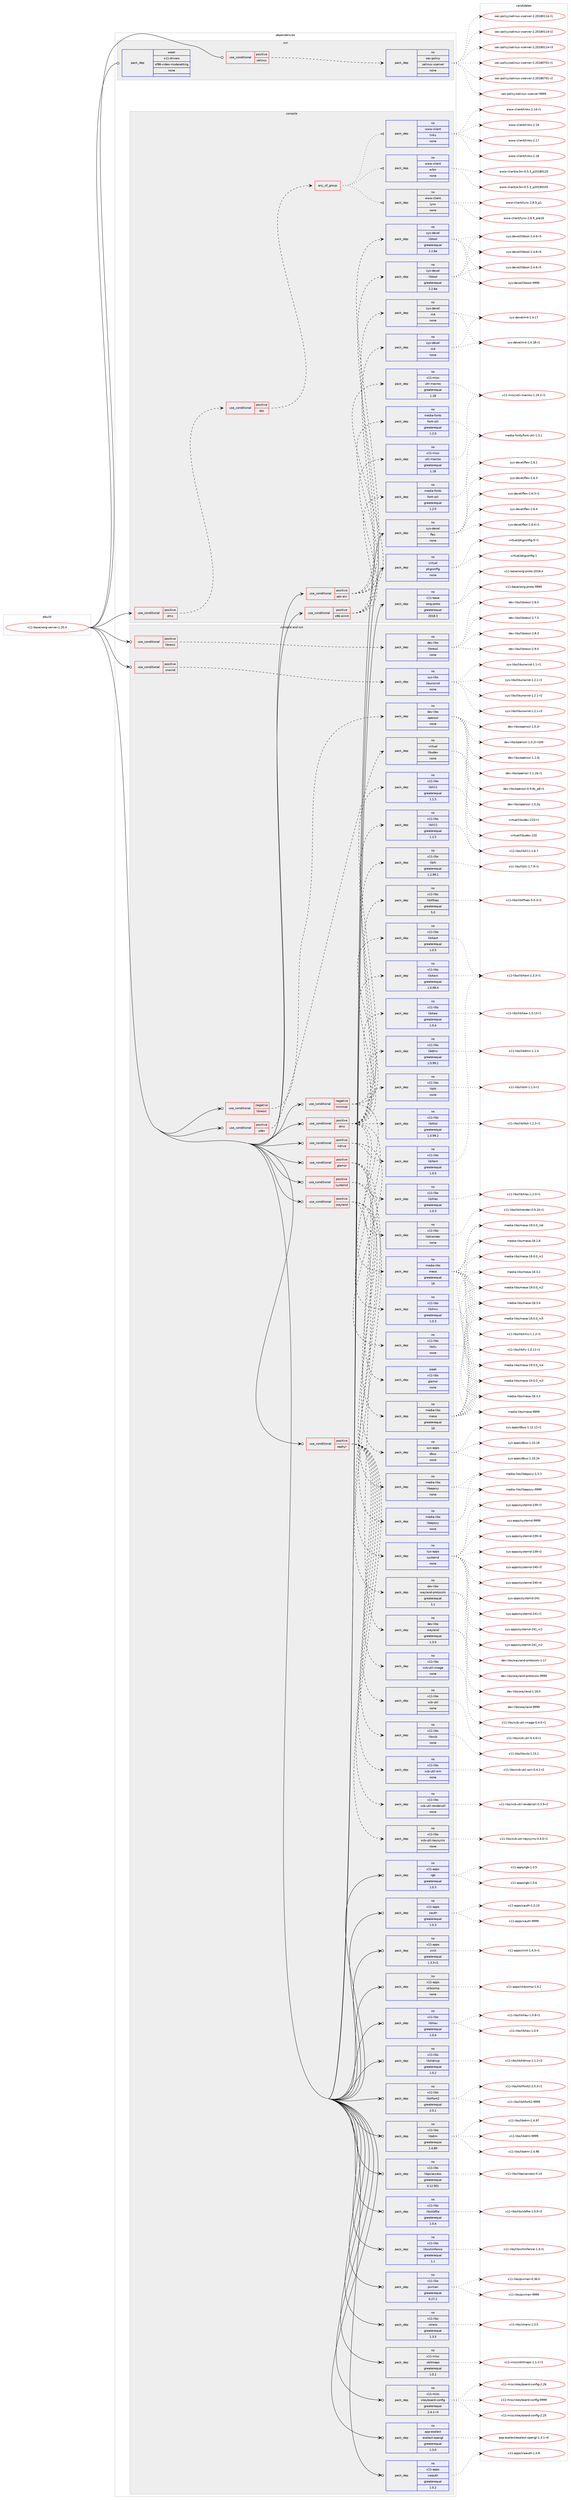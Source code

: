 digraph prolog {

# *************
# Graph options
# *************

newrank=true;
concentrate=true;
compound=true;
graph [rankdir=LR,fontname=Helvetica,fontsize=10,ranksep=1.5];#, ranksep=2.5, nodesep=0.2];
edge  [arrowhead=vee];
node  [fontname=Helvetica,fontsize=10];

# **********
# The ebuild
# **********

subgraph cluster_leftcol {
color=gray;
rank=same;
label=<<i>ebuild</i>>;
id [label="x11-base/xorg-server-1.20.4", color=red, width=4, href="../x11-base/xorg-server-1.20.4.svg"];
}

# ****************
# The dependencies
# ****************

subgraph cluster_midcol {
color=gray;
label=<<i>dependencies</i>>;
subgraph cluster_compile {
fillcolor="#eeeeee";
style=filled;
label=<<i>compile</i>>;
subgraph cond338 {
dependency3345 [label=<<TABLE BORDER="0" CELLBORDER="1" CELLSPACING="0" CELLPADDING="4"><TR><TD ROWSPAN="3" CELLPADDING="10">use_conditional</TD></TR><TR><TD>positive</TD></TR><TR><TD>dmx</TD></TR></TABLE>>, shape=none, color=red];
subgraph cond339 {
dependency3346 [label=<<TABLE BORDER="0" CELLBORDER="1" CELLSPACING="0" CELLPADDING="4"><TR><TD ROWSPAN="3" CELLPADDING="10">use_conditional</TD></TR><TR><TD>positive</TD></TR><TR><TD>doc</TD></TR></TABLE>>, shape=none, color=red];
subgraph any66 {
dependency3347 [label=<<TABLE BORDER="0" CELLBORDER="1" CELLSPACING="0" CELLPADDING="4"><TR><TD CELLPADDING="10">any_of_group</TD></TR></TABLE>>, shape=none, color=red];subgraph pack2940 {
dependency3348 [label=<<TABLE BORDER="0" CELLBORDER="1" CELLSPACING="0" CELLPADDING="4" WIDTH="220"><TR><TD ROWSPAN="6" CELLPADDING="30">pack_dep</TD></TR><TR><TD WIDTH="110">no</TD></TR><TR><TD>www-client</TD></TR><TR><TD>links</TD></TR><TR><TD>none</TD></TR><TR><TD></TD></TR></TABLE>>, shape=none, color=blue];
}
dependency3347:e -> dependency3348:w [weight=20,style="dotted",arrowhead="oinv"];
subgraph pack2941 {
dependency3349 [label=<<TABLE BORDER="0" CELLBORDER="1" CELLSPACING="0" CELLPADDING="4" WIDTH="220"><TR><TD ROWSPAN="6" CELLPADDING="30">pack_dep</TD></TR><TR><TD WIDTH="110">no</TD></TR><TR><TD>www-client</TD></TR><TR><TD>lynx</TD></TR><TR><TD>none</TD></TR><TR><TD></TD></TR></TABLE>>, shape=none, color=blue];
}
dependency3347:e -> dependency3349:w [weight=20,style="dotted",arrowhead="oinv"];
subgraph pack2942 {
dependency3350 [label=<<TABLE BORDER="0" CELLBORDER="1" CELLSPACING="0" CELLPADDING="4" WIDTH="220"><TR><TD ROWSPAN="6" CELLPADDING="30">pack_dep</TD></TR><TR><TD WIDTH="110">no</TD></TR><TR><TD>www-client</TD></TR><TR><TD>w3m</TD></TR><TR><TD>none</TD></TR><TR><TD></TD></TR></TABLE>>, shape=none, color=blue];
}
dependency3347:e -> dependency3350:w [weight=20,style="dotted",arrowhead="oinv"];
}
dependency3346:e -> dependency3347:w [weight=20,style="dashed",arrowhead="vee"];
}
dependency3345:e -> dependency3346:w [weight=20,style="dashed",arrowhead="vee"];
}
id:e -> dependency3345:w [weight=20,style="solid",arrowhead="vee"];
subgraph cond340 {
dependency3351 [label=<<TABLE BORDER="0" CELLBORDER="1" CELLSPACING="0" CELLPADDING="4"><TR><TD ROWSPAN="3" CELLPADDING="10">use_conditional</TD></TR><TR><TD>positive</TD></TR><TR><TD>ppc-aix</TD></TR></TABLE>>, shape=none, color=red];
subgraph pack2943 {
dependency3352 [label=<<TABLE BORDER="0" CELLBORDER="1" CELLSPACING="0" CELLPADDING="4" WIDTH="220"><TR><TD ROWSPAN="6" CELLPADDING="30">pack_dep</TD></TR><TR><TD WIDTH="110">no</TD></TR><TR><TD>sys-devel</TD></TR><TR><TD>libtool</TD></TR><TR><TD>greaterequal</TD></TR><TR><TD>2.2.6a</TD></TR></TABLE>>, shape=none, color=blue];
}
dependency3351:e -> dependency3352:w [weight=20,style="dashed",arrowhead="vee"];
subgraph pack2944 {
dependency3353 [label=<<TABLE BORDER="0" CELLBORDER="1" CELLSPACING="0" CELLPADDING="4" WIDTH="220"><TR><TD ROWSPAN="6" CELLPADDING="30">pack_dep</TD></TR><TR><TD WIDTH="110">no</TD></TR><TR><TD>sys-devel</TD></TR><TR><TD>m4</TD></TR><TR><TD>none</TD></TR><TR><TD></TD></TR></TABLE>>, shape=none, color=blue];
}
dependency3351:e -> dependency3353:w [weight=20,style="dashed",arrowhead="vee"];
subgraph pack2945 {
dependency3354 [label=<<TABLE BORDER="0" CELLBORDER="1" CELLSPACING="0" CELLPADDING="4" WIDTH="220"><TR><TD ROWSPAN="6" CELLPADDING="30">pack_dep</TD></TR><TR><TD WIDTH="110">no</TD></TR><TR><TD>x11-misc</TD></TR><TR><TD>util-macros</TD></TR><TR><TD>greaterequal</TD></TR><TR><TD>1.18</TD></TR></TABLE>>, shape=none, color=blue];
}
dependency3351:e -> dependency3354:w [weight=20,style="dashed",arrowhead="vee"];
subgraph pack2946 {
dependency3355 [label=<<TABLE BORDER="0" CELLBORDER="1" CELLSPACING="0" CELLPADDING="4" WIDTH="220"><TR><TD ROWSPAN="6" CELLPADDING="30">pack_dep</TD></TR><TR><TD WIDTH="110">no</TD></TR><TR><TD>media-fonts</TD></TR><TR><TD>font-util</TD></TR><TR><TD>greaterequal</TD></TR><TR><TD>1.2.0</TD></TR></TABLE>>, shape=none, color=blue];
}
dependency3351:e -> dependency3355:w [weight=20,style="dashed",arrowhead="vee"];
}
id:e -> dependency3351:w [weight=20,style="solid",arrowhead="vee"];
subgraph cond341 {
dependency3356 [label=<<TABLE BORDER="0" CELLBORDER="1" CELLSPACING="0" CELLPADDING="4"><TR><TD ROWSPAN="3" CELLPADDING="10">use_conditional</TD></TR><TR><TD>positive</TD></TR><TR><TD>x86-winnt</TD></TR></TABLE>>, shape=none, color=red];
subgraph pack2947 {
dependency3357 [label=<<TABLE BORDER="0" CELLBORDER="1" CELLSPACING="0" CELLPADDING="4" WIDTH="220"><TR><TD ROWSPAN="6" CELLPADDING="30">pack_dep</TD></TR><TR><TD WIDTH="110">no</TD></TR><TR><TD>sys-devel</TD></TR><TR><TD>libtool</TD></TR><TR><TD>greaterequal</TD></TR><TR><TD>2.2.6a</TD></TR></TABLE>>, shape=none, color=blue];
}
dependency3356:e -> dependency3357:w [weight=20,style="dashed",arrowhead="vee"];
subgraph pack2948 {
dependency3358 [label=<<TABLE BORDER="0" CELLBORDER="1" CELLSPACING="0" CELLPADDING="4" WIDTH="220"><TR><TD ROWSPAN="6" CELLPADDING="30">pack_dep</TD></TR><TR><TD WIDTH="110">no</TD></TR><TR><TD>sys-devel</TD></TR><TR><TD>m4</TD></TR><TR><TD>none</TD></TR><TR><TD></TD></TR></TABLE>>, shape=none, color=blue];
}
dependency3356:e -> dependency3358:w [weight=20,style="dashed",arrowhead="vee"];
subgraph pack2949 {
dependency3359 [label=<<TABLE BORDER="0" CELLBORDER="1" CELLSPACING="0" CELLPADDING="4" WIDTH="220"><TR><TD ROWSPAN="6" CELLPADDING="30">pack_dep</TD></TR><TR><TD WIDTH="110">no</TD></TR><TR><TD>x11-misc</TD></TR><TR><TD>util-macros</TD></TR><TR><TD>greaterequal</TD></TR><TR><TD>1.18</TD></TR></TABLE>>, shape=none, color=blue];
}
dependency3356:e -> dependency3359:w [weight=20,style="dashed",arrowhead="vee"];
subgraph pack2950 {
dependency3360 [label=<<TABLE BORDER="0" CELLBORDER="1" CELLSPACING="0" CELLPADDING="4" WIDTH="220"><TR><TD ROWSPAN="6" CELLPADDING="30">pack_dep</TD></TR><TR><TD WIDTH="110">no</TD></TR><TR><TD>media-fonts</TD></TR><TR><TD>font-util</TD></TR><TR><TD>greaterequal</TD></TR><TR><TD>1.2.0</TD></TR></TABLE>>, shape=none, color=blue];
}
dependency3356:e -> dependency3360:w [weight=20,style="dashed",arrowhead="vee"];
}
id:e -> dependency3356:w [weight=20,style="solid",arrowhead="vee"];
subgraph pack2951 {
dependency3361 [label=<<TABLE BORDER="0" CELLBORDER="1" CELLSPACING="0" CELLPADDING="4" WIDTH="220"><TR><TD ROWSPAN="6" CELLPADDING="30">pack_dep</TD></TR><TR><TD WIDTH="110">no</TD></TR><TR><TD>sys-devel</TD></TR><TR><TD>flex</TD></TR><TR><TD>none</TD></TR><TR><TD></TD></TR></TABLE>>, shape=none, color=blue];
}
id:e -> dependency3361:w [weight=20,style="solid",arrowhead="vee"];
subgraph pack2952 {
dependency3362 [label=<<TABLE BORDER="0" CELLBORDER="1" CELLSPACING="0" CELLPADDING="4" WIDTH="220"><TR><TD ROWSPAN="6" CELLPADDING="30">pack_dep</TD></TR><TR><TD WIDTH="110">no</TD></TR><TR><TD>virtual</TD></TR><TR><TD>pkgconfig</TD></TR><TR><TD>none</TD></TR><TR><TD></TD></TR></TABLE>>, shape=none, color=blue];
}
id:e -> dependency3362:w [weight=20,style="solid",arrowhead="vee"];
subgraph pack2953 {
dependency3363 [label=<<TABLE BORDER="0" CELLBORDER="1" CELLSPACING="0" CELLPADDING="4" WIDTH="220"><TR><TD ROWSPAN="6" CELLPADDING="30">pack_dep</TD></TR><TR><TD WIDTH="110">no</TD></TR><TR><TD>x11-base</TD></TR><TR><TD>xorg-proto</TD></TR><TR><TD>greaterequal</TD></TR><TR><TD>2018.3</TD></TR></TABLE>>, shape=none, color=blue];
}
id:e -> dependency3363:w [weight=20,style="solid",arrowhead="vee"];
}
subgraph cluster_compileandrun {
fillcolor="#eeeeee";
style=filled;
label=<<i>compile and run</i>>;
subgraph cond342 {
dependency3364 [label=<<TABLE BORDER="0" CELLBORDER="1" CELLSPACING="0" CELLPADDING="4"><TR><TD ROWSPAN="3" CELLPADDING="10">use_conditional</TD></TR><TR><TD>negative</TD></TR><TR><TD>libressl</TD></TR></TABLE>>, shape=none, color=red];
subgraph pack2954 {
dependency3365 [label=<<TABLE BORDER="0" CELLBORDER="1" CELLSPACING="0" CELLPADDING="4" WIDTH="220"><TR><TD ROWSPAN="6" CELLPADDING="30">pack_dep</TD></TR><TR><TD WIDTH="110">no</TD></TR><TR><TD>dev-libs</TD></TR><TR><TD>openssl</TD></TR><TR><TD>none</TD></TR><TR><TD></TD></TR></TABLE>>, shape=none, color=blue];
}
dependency3364:e -> dependency3365:w [weight=20,style="dashed",arrowhead="vee"];
}
id:e -> dependency3364:w [weight=20,style="solid",arrowhead="odotvee"];
subgraph cond343 {
dependency3366 [label=<<TABLE BORDER="0" CELLBORDER="1" CELLSPACING="0" CELLPADDING="4"><TR><TD ROWSPAN="3" CELLPADDING="10">use_conditional</TD></TR><TR><TD>negative</TD></TR><TR><TD>minimal</TD></TR></TABLE>>, shape=none, color=red];
subgraph pack2955 {
dependency3367 [label=<<TABLE BORDER="0" CELLBORDER="1" CELLSPACING="0" CELLPADDING="4" WIDTH="220"><TR><TD ROWSPAN="6" CELLPADDING="30">pack_dep</TD></TR><TR><TD WIDTH="110">no</TD></TR><TR><TD>x11-libs</TD></TR><TR><TD>libX11</TD></TR><TR><TD>greaterequal</TD></TR><TR><TD>1.1.5</TD></TR></TABLE>>, shape=none, color=blue];
}
dependency3366:e -> dependency3367:w [weight=20,style="dashed",arrowhead="vee"];
subgraph pack2956 {
dependency3368 [label=<<TABLE BORDER="0" CELLBORDER="1" CELLSPACING="0" CELLPADDING="4" WIDTH="220"><TR><TD ROWSPAN="6" CELLPADDING="30">pack_dep</TD></TR><TR><TD WIDTH="110">no</TD></TR><TR><TD>x11-libs</TD></TR><TR><TD>libXext</TD></TR><TR><TD>greaterequal</TD></TR><TR><TD>1.0.5</TD></TR></TABLE>>, shape=none, color=blue];
}
dependency3366:e -> dependency3368:w [weight=20,style="dashed",arrowhead="vee"];
subgraph pack2957 {
dependency3369 [label=<<TABLE BORDER="0" CELLBORDER="1" CELLSPACING="0" CELLPADDING="4" WIDTH="220"><TR><TD ROWSPAN="6" CELLPADDING="30">pack_dep</TD></TR><TR><TD WIDTH="110">no</TD></TR><TR><TD>media-libs</TD></TR><TR><TD>mesa</TD></TR><TR><TD>greaterequal</TD></TR><TR><TD>18</TD></TR></TABLE>>, shape=none, color=blue];
}
dependency3366:e -> dependency3369:w [weight=20,style="dashed",arrowhead="vee"];
}
id:e -> dependency3366:w [weight=20,style="solid",arrowhead="odotvee"];
subgraph cond344 {
dependency3370 [label=<<TABLE BORDER="0" CELLBORDER="1" CELLSPACING="0" CELLPADDING="4"><TR><TD ROWSPAN="3" CELLPADDING="10">use_conditional</TD></TR><TR><TD>positive</TD></TR><TR><TD>dmx</TD></TR></TABLE>>, shape=none, color=red];
subgraph pack2958 {
dependency3371 [label=<<TABLE BORDER="0" CELLBORDER="1" CELLSPACING="0" CELLPADDING="4" WIDTH="220"><TR><TD ROWSPAN="6" CELLPADDING="30">pack_dep</TD></TR><TR><TD WIDTH="110">no</TD></TR><TR><TD>x11-libs</TD></TR><TR><TD>libXt</TD></TR><TR><TD>none</TD></TR><TR><TD></TD></TR></TABLE>>, shape=none, color=blue];
}
dependency3370:e -> dependency3371:w [weight=20,style="dashed",arrowhead="vee"];
subgraph pack2959 {
dependency3372 [label=<<TABLE BORDER="0" CELLBORDER="1" CELLSPACING="0" CELLPADDING="4" WIDTH="220"><TR><TD ROWSPAN="6" CELLPADDING="30">pack_dep</TD></TR><TR><TD WIDTH="110">no</TD></TR><TR><TD>x11-libs</TD></TR><TR><TD>libdmx</TD></TR><TR><TD>greaterequal</TD></TR><TR><TD>1.0.99.1</TD></TR></TABLE>>, shape=none, color=blue];
}
dependency3370:e -> dependency3372:w [weight=20,style="dashed",arrowhead="vee"];
subgraph pack2960 {
dependency3373 [label=<<TABLE BORDER="0" CELLBORDER="1" CELLSPACING="0" CELLPADDING="4" WIDTH="220"><TR><TD ROWSPAN="6" CELLPADDING="30">pack_dep</TD></TR><TR><TD WIDTH="110">no</TD></TR><TR><TD>x11-libs</TD></TR><TR><TD>libX11</TD></TR><TR><TD>greaterequal</TD></TR><TR><TD>1.1.5</TD></TR></TABLE>>, shape=none, color=blue];
}
dependency3370:e -> dependency3373:w [weight=20,style="dashed",arrowhead="vee"];
subgraph pack2961 {
dependency3374 [label=<<TABLE BORDER="0" CELLBORDER="1" CELLSPACING="0" CELLPADDING="4" WIDTH="220"><TR><TD ROWSPAN="6" CELLPADDING="30">pack_dep</TD></TR><TR><TD WIDTH="110">no</TD></TR><TR><TD>x11-libs</TD></TR><TR><TD>libXaw</TD></TR><TR><TD>greaterequal</TD></TR><TR><TD>1.0.4</TD></TR></TABLE>>, shape=none, color=blue];
}
dependency3370:e -> dependency3374:w [weight=20,style="dashed",arrowhead="vee"];
subgraph pack2962 {
dependency3375 [label=<<TABLE BORDER="0" CELLBORDER="1" CELLSPACING="0" CELLPADDING="4" WIDTH="220"><TR><TD ROWSPAN="6" CELLPADDING="30">pack_dep</TD></TR><TR><TD WIDTH="110">no</TD></TR><TR><TD>x11-libs</TD></TR><TR><TD>libXext</TD></TR><TR><TD>greaterequal</TD></TR><TR><TD>1.0.99.4</TD></TR></TABLE>>, shape=none, color=blue];
}
dependency3370:e -> dependency3375:w [weight=20,style="dashed",arrowhead="vee"];
subgraph pack2963 {
dependency3376 [label=<<TABLE BORDER="0" CELLBORDER="1" CELLSPACING="0" CELLPADDING="4" WIDTH="220"><TR><TD ROWSPAN="6" CELLPADDING="30">pack_dep</TD></TR><TR><TD WIDTH="110">no</TD></TR><TR><TD>x11-libs</TD></TR><TR><TD>libXfixes</TD></TR><TR><TD>greaterequal</TD></TR><TR><TD>5.0</TD></TR></TABLE>>, shape=none, color=blue];
}
dependency3370:e -> dependency3376:w [weight=20,style="dashed",arrowhead="vee"];
subgraph pack2964 {
dependency3377 [label=<<TABLE BORDER="0" CELLBORDER="1" CELLSPACING="0" CELLPADDING="4" WIDTH="220"><TR><TD ROWSPAN="6" CELLPADDING="30">pack_dep</TD></TR><TR><TD WIDTH="110">no</TD></TR><TR><TD>x11-libs</TD></TR><TR><TD>libXi</TD></TR><TR><TD>greaterequal</TD></TR><TR><TD>1.2.99.1</TD></TR></TABLE>>, shape=none, color=blue];
}
dependency3370:e -> dependency3377:w [weight=20,style="dashed",arrowhead="vee"];
subgraph pack2965 {
dependency3378 [label=<<TABLE BORDER="0" CELLBORDER="1" CELLSPACING="0" CELLPADDING="4" WIDTH="220"><TR><TD ROWSPAN="6" CELLPADDING="30">pack_dep</TD></TR><TR><TD WIDTH="110">no</TD></TR><TR><TD>x11-libs</TD></TR><TR><TD>libXmu</TD></TR><TR><TD>greaterequal</TD></TR><TR><TD>1.0.3</TD></TR></TABLE>>, shape=none, color=blue];
}
dependency3370:e -> dependency3378:w [weight=20,style="dashed",arrowhead="vee"];
subgraph pack2966 {
dependency3379 [label=<<TABLE BORDER="0" CELLBORDER="1" CELLSPACING="0" CELLPADDING="4" WIDTH="220"><TR><TD ROWSPAN="6" CELLPADDING="30">pack_dep</TD></TR><TR><TD WIDTH="110">no</TD></TR><TR><TD>x11-libs</TD></TR><TR><TD>libXrender</TD></TR><TR><TD>none</TD></TR><TR><TD></TD></TR></TABLE>>, shape=none, color=blue];
}
dependency3370:e -> dependency3379:w [weight=20,style="dashed",arrowhead="vee"];
subgraph pack2967 {
dependency3380 [label=<<TABLE BORDER="0" CELLBORDER="1" CELLSPACING="0" CELLPADDING="4" WIDTH="220"><TR><TD ROWSPAN="6" CELLPADDING="30">pack_dep</TD></TR><TR><TD WIDTH="110">no</TD></TR><TR><TD>x11-libs</TD></TR><TR><TD>libXres</TD></TR><TR><TD>greaterequal</TD></TR><TR><TD>1.0.3</TD></TR></TABLE>>, shape=none, color=blue];
}
dependency3370:e -> dependency3380:w [weight=20,style="dashed",arrowhead="vee"];
subgraph pack2968 {
dependency3381 [label=<<TABLE BORDER="0" CELLBORDER="1" CELLSPACING="0" CELLPADDING="4" WIDTH="220"><TR><TD ROWSPAN="6" CELLPADDING="30">pack_dep</TD></TR><TR><TD WIDTH="110">no</TD></TR><TR><TD>x11-libs</TD></TR><TR><TD>libXtst</TD></TR><TR><TD>greaterequal</TD></TR><TR><TD>1.0.99.2</TD></TR></TABLE>>, shape=none, color=blue];
}
dependency3370:e -> dependency3381:w [weight=20,style="dashed",arrowhead="vee"];
}
id:e -> dependency3370:w [weight=20,style="solid",arrowhead="odotvee"];
subgraph cond345 {
dependency3382 [label=<<TABLE BORDER="0" CELLBORDER="1" CELLSPACING="0" CELLPADDING="4"><TR><TD ROWSPAN="3" CELLPADDING="10">use_conditional</TD></TR><TR><TD>positive</TD></TR><TR><TD>glamor</TD></TR></TABLE>>, shape=none, color=red];
subgraph pack2969 {
dependency3383 [label=<<TABLE BORDER="0" CELLBORDER="1" CELLSPACING="0" CELLPADDING="4" WIDTH="220"><TR><TD ROWSPAN="6" CELLPADDING="30">pack_dep</TD></TR><TR><TD WIDTH="110">no</TD></TR><TR><TD>media-libs</TD></TR><TR><TD>libepoxy</TD></TR><TR><TD>none</TD></TR><TR><TD></TD></TR></TABLE>>, shape=none, color=blue];
}
dependency3382:e -> dependency3383:w [weight=20,style="dashed",arrowhead="vee"];
subgraph pack2970 {
dependency3384 [label=<<TABLE BORDER="0" CELLBORDER="1" CELLSPACING="0" CELLPADDING="4" WIDTH="220"><TR><TD ROWSPAN="6" CELLPADDING="30">pack_dep</TD></TR><TR><TD WIDTH="110">no</TD></TR><TR><TD>media-libs</TD></TR><TR><TD>mesa</TD></TR><TR><TD>greaterequal</TD></TR><TR><TD>18</TD></TR></TABLE>>, shape=none, color=blue];
}
dependency3382:e -> dependency3384:w [weight=20,style="dashed",arrowhead="vee"];
subgraph pack2971 {
dependency3385 [label=<<TABLE BORDER="0" CELLBORDER="1" CELLSPACING="0" CELLPADDING="4" WIDTH="220"><TR><TD ROWSPAN="6" CELLPADDING="30">pack_dep</TD></TR><TR><TD WIDTH="110">weak</TD></TR><TR><TD>x11-libs</TD></TR><TR><TD>glamor</TD></TR><TR><TD>none</TD></TR><TR><TD></TD></TR></TABLE>>, shape=none, color=blue];
}
dependency3382:e -> dependency3385:w [weight=20,style="dashed",arrowhead="vee"];
}
id:e -> dependency3382:w [weight=20,style="solid",arrowhead="odotvee"];
subgraph cond346 {
dependency3386 [label=<<TABLE BORDER="0" CELLBORDER="1" CELLSPACING="0" CELLPADDING="4"><TR><TD ROWSPAN="3" CELLPADDING="10">use_conditional</TD></TR><TR><TD>positive</TD></TR><TR><TD>kdrive</TD></TR></TABLE>>, shape=none, color=red];
subgraph pack2972 {
dependency3387 [label=<<TABLE BORDER="0" CELLBORDER="1" CELLSPACING="0" CELLPADDING="4" WIDTH="220"><TR><TD ROWSPAN="6" CELLPADDING="30">pack_dep</TD></TR><TR><TD WIDTH="110">no</TD></TR><TR><TD>x11-libs</TD></TR><TR><TD>libXext</TD></TR><TR><TD>greaterequal</TD></TR><TR><TD>1.0.5</TD></TR></TABLE>>, shape=none, color=blue];
}
dependency3386:e -> dependency3387:w [weight=20,style="dashed",arrowhead="vee"];
subgraph pack2973 {
dependency3388 [label=<<TABLE BORDER="0" CELLBORDER="1" CELLSPACING="0" CELLPADDING="4" WIDTH="220"><TR><TD ROWSPAN="6" CELLPADDING="30">pack_dep</TD></TR><TR><TD WIDTH="110">no</TD></TR><TR><TD>x11-libs</TD></TR><TR><TD>libXv</TD></TR><TR><TD>none</TD></TR><TR><TD></TD></TR></TABLE>>, shape=none, color=blue];
}
dependency3386:e -> dependency3388:w [weight=20,style="dashed",arrowhead="vee"];
}
id:e -> dependency3386:w [weight=20,style="solid",arrowhead="odotvee"];
subgraph cond347 {
dependency3389 [label=<<TABLE BORDER="0" CELLBORDER="1" CELLSPACING="0" CELLPADDING="4"><TR><TD ROWSPAN="3" CELLPADDING="10">use_conditional</TD></TR><TR><TD>positive</TD></TR><TR><TD>libressl</TD></TR></TABLE>>, shape=none, color=red];
subgraph pack2974 {
dependency3390 [label=<<TABLE BORDER="0" CELLBORDER="1" CELLSPACING="0" CELLPADDING="4" WIDTH="220"><TR><TD ROWSPAN="6" CELLPADDING="30">pack_dep</TD></TR><TR><TD WIDTH="110">no</TD></TR><TR><TD>dev-libs</TD></TR><TR><TD>libressl</TD></TR><TR><TD>none</TD></TR><TR><TD></TD></TR></TABLE>>, shape=none, color=blue];
}
dependency3389:e -> dependency3390:w [weight=20,style="dashed",arrowhead="vee"];
}
id:e -> dependency3389:w [weight=20,style="solid",arrowhead="odotvee"];
subgraph cond348 {
dependency3391 [label=<<TABLE BORDER="0" CELLBORDER="1" CELLSPACING="0" CELLPADDING="4"><TR><TD ROWSPAN="3" CELLPADDING="10">use_conditional</TD></TR><TR><TD>positive</TD></TR><TR><TD>systemd</TD></TR></TABLE>>, shape=none, color=red];
subgraph pack2975 {
dependency3392 [label=<<TABLE BORDER="0" CELLBORDER="1" CELLSPACING="0" CELLPADDING="4" WIDTH="220"><TR><TD ROWSPAN="6" CELLPADDING="30">pack_dep</TD></TR><TR><TD WIDTH="110">no</TD></TR><TR><TD>sys-apps</TD></TR><TR><TD>dbus</TD></TR><TR><TD>none</TD></TR><TR><TD></TD></TR></TABLE>>, shape=none, color=blue];
}
dependency3391:e -> dependency3392:w [weight=20,style="dashed",arrowhead="vee"];
subgraph pack2976 {
dependency3393 [label=<<TABLE BORDER="0" CELLBORDER="1" CELLSPACING="0" CELLPADDING="4" WIDTH="220"><TR><TD ROWSPAN="6" CELLPADDING="30">pack_dep</TD></TR><TR><TD WIDTH="110">no</TD></TR><TR><TD>sys-apps</TD></TR><TR><TD>systemd</TD></TR><TR><TD>none</TD></TR><TR><TD></TD></TR></TABLE>>, shape=none, color=blue];
}
dependency3391:e -> dependency3393:w [weight=20,style="dashed",arrowhead="vee"];
}
id:e -> dependency3391:w [weight=20,style="solid",arrowhead="odotvee"];
subgraph cond349 {
dependency3394 [label=<<TABLE BORDER="0" CELLBORDER="1" CELLSPACING="0" CELLPADDING="4"><TR><TD ROWSPAN="3" CELLPADDING="10">use_conditional</TD></TR><TR><TD>positive</TD></TR><TR><TD>udev</TD></TR></TABLE>>, shape=none, color=red];
subgraph pack2977 {
dependency3395 [label=<<TABLE BORDER="0" CELLBORDER="1" CELLSPACING="0" CELLPADDING="4" WIDTH="220"><TR><TD ROWSPAN="6" CELLPADDING="30">pack_dep</TD></TR><TR><TD WIDTH="110">no</TD></TR><TR><TD>virtual</TD></TR><TR><TD>libudev</TD></TR><TR><TD>none</TD></TR><TR><TD></TD></TR></TABLE>>, shape=none, color=blue];
}
dependency3394:e -> dependency3395:w [weight=20,style="dashed",arrowhead="vee"];
}
id:e -> dependency3394:w [weight=20,style="solid",arrowhead="odotvee"];
subgraph cond350 {
dependency3396 [label=<<TABLE BORDER="0" CELLBORDER="1" CELLSPACING="0" CELLPADDING="4"><TR><TD ROWSPAN="3" CELLPADDING="10">use_conditional</TD></TR><TR><TD>positive</TD></TR><TR><TD>unwind</TD></TR></TABLE>>, shape=none, color=red];
subgraph pack2978 {
dependency3397 [label=<<TABLE BORDER="0" CELLBORDER="1" CELLSPACING="0" CELLPADDING="4" WIDTH="220"><TR><TD ROWSPAN="6" CELLPADDING="30">pack_dep</TD></TR><TR><TD WIDTH="110">no</TD></TR><TR><TD>sys-libs</TD></TR><TR><TD>libunwind</TD></TR><TR><TD>none</TD></TR><TR><TD></TD></TR></TABLE>>, shape=none, color=blue];
}
dependency3396:e -> dependency3397:w [weight=20,style="dashed",arrowhead="vee"];
}
id:e -> dependency3396:w [weight=20,style="solid",arrowhead="odotvee"];
subgraph cond351 {
dependency3398 [label=<<TABLE BORDER="0" CELLBORDER="1" CELLSPACING="0" CELLPADDING="4"><TR><TD ROWSPAN="3" CELLPADDING="10">use_conditional</TD></TR><TR><TD>positive</TD></TR><TR><TD>wayland</TD></TR></TABLE>>, shape=none, color=red];
subgraph pack2979 {
dependency3399 [label=<<TABLE BORDER="0" CELLBORDER="1" CELLSPACING="0" CELLPADDING="4" WIDTH="220"><TR><TD ROWSPAN="6" CELLPADDING="30">pack_dep</TD></TR><TR><TD WIDTH="110">no</TD></TR><TR><TD>dev-libs</TD></TR><TR><TD>wayland</TD></TR><TR><TD>greaterequal</TD></TR><TR><TD>1.3.0</TD></TR></TABLE>>, shape=none, color=blue];
}
dependency3398:e -> dependency3399:w [weight=20,style="dashed",arrowhead="vee"];
subgraph pack2980 {
dependency3400 [label=<<TABLE BORDER="0" CELLBORDER="1" CELLSPACING="0" CELLPADDING="4" WIDTH="220"><TR><TD ROWSPAN="6" CELLPADDING="30">pack_dep</TD></TR><TR><TD WIDTH="110">no</TD></TR><TR><TD>media-libs</TD></TR><TR><TD>libepoxy</TD></TR><TR><TD>none</TD></TR><TR><TD></TD></TR></TABLE>>, shape=none, color=blue];
}
dependency3398:e -> dependency3400:w [weight=20,style="dashed",arrowhead="vee"];
subgraph pack2981 {
dependency3401 [label=<<TABLE BORDER="0" CELLBORDER="1" CELLSPACING="0" CELLPADDING="4" WIDTH="220"><TR><TD ROWSPAN="6" CELLPADDING="30">pack_dep</TD></TR><TR><TD WIDTH="110">no</TD></TR><TR><TD>dev-libs</TD></TR><TR><TD>wayland-protocols</TD></TR><TR><TD>greaterequal</TD></TR><TR><TD>1.1</TD></TR></TABLE>>, shape=none, color=blue];
}
dependency3398:e -> dependency3401:w [weight=20,style="dashed",arrowhead="vee"];
}
id:e -> dependency3398:w [weight=20,style="solid",arrowhead="odotvee"];
subgraph cond352 {
dependency3402 [label=<<TABLE BORDER="0" CELLBORDER="1" CELLSPACING="0" CELLPADDING="4"><TR><TD ROWSPAN="3" CELLPADDING="10">use_conditional</TD></TR><TR><TD>positive</TD></TR><TR><TD>xephyr</TD></TR></TABLE>>, shape=none, color=red];
subgraph pack2982 {
dependency3403 [label=<<TABLE BORDER="0" CELLBORDER="1" CELLSPACING="0" CELLPADDING="4" WIDTH="220"><TR><TD ROWSPAN="6" CELLPADDING="30">pack_dep</TD></TR><TR><TD WIDTH="110">no</TD></TR><TR><TD>x11-libs</TD></TR><TR><TD>libxcb</TD></TR><TR><TD>none</TD></TR><TR><TD></TD></TR></TABLE>>, shape=none, color=blue];
}
dependency3402:e -> dependency3403:w [weight=20,style="dashed",arrowhead="vee"];
subgraph pack2983 {
dependency3404 [label=<<TABLE BORDER="0" CELLBORDER="1" CELLSPACING="0" CELLPADDING="4" WIDTH="220"><TR><TD ROWSPAN="6" CELLPADDING="30">pack_dep</TD></TR><TR><TD WIDTH="110">no</TD></TR><TR><TD>x11-libs</TD></TR><TR><TD>xcb-util</TD></TR><TR><TD>none</TD></TR><TR><TD></TD></TR></TABLE>>, shape=none, color=blue];
}
dependency3402:e -> dependency3404:w [weight=20,style="dashed",arrowhead="vee"];
subgraph pack2984 {
dependency3405 [label=<<TABLE BORDER="0" CELLBORDER="1" CELLSPACING="0" CELLPADDING="4" WIDTH="220"><TR><TD ROWSPAN="6" CELLPADDING="30">pack_dep</TD></TR><TR><TD WIDTH="110">no</TD></TR><TR><TD>x11-libs</TD></TR><TR><TD>xcb-util-image</TD></TR><TR><TD>none</TD></TR><TR><TD></TD></TR></TABLE>>, shape=none, color=blue];
}
dependency3402:e -> dependency3405:w [weight=20,style="dashed",arrowhead="vee"];
subgraph pack2985 {
dependency3406 [label=<<TABLE BORDER="0" CELLBORDER="1" CELLSPACING="0" CELLPADDING="4" WIDTH="220"><TR><TD ROWSPAN="6" CELLPADDING="30">pack_dep</TD></TR><TR><TD WIDTH="110">no</TD></TR><TR><TD>x11-libs</TD></TR><TR><TD>xcb-util-keysyms</TD></TR><TR><TD>none</TD></TR><TR><TD></TD></TR></TABLE>>, shape=none, color=blue];
}
dependency3402:e -> dependency3406:w [weight=20,style="dashed",arrowhead="vee"];
subgraph pack2986 {
dependency3407 [label=<<TABLE BORDER="0" CELLBORDER="1" CELLSPACING="0" CELLPADDING="4" WIDTH="220"><TR><TD ROWSPAN="6" CELLPADDING="30">pack_dep</TD></TR><TR><TD WIDTH="110">no</TD></TR><TR><TD>x11-libs</TD></TR><TR><TD>xcb-util-renderutil</TD></TR><TR><TD>none</TD></TR><TR><TD></TD></TR></TABLE>>, shape=none, color=blue];
}
dependency3402:e -> dependency3407:w [weight=20,style="dashed",arrowhead="vee"];
subgraph pack2987 {
dependency3408 [label=<<TABLE BORDER="0" CELLBORDER="1" CELLSPACING="0" CELLPADDING="4" WIDTH="220"><TR><TD ROWSPAN="6" CELLPADDING="30">pack_dep</TD></TR><TR><TD WIDTH="110">no</TD></TR><TR><TD>x11-libs</TD></TR><TR><TD>xcb-util-wm</TD></TR><TR><TD>none</TD></TR><TR><TD></TD></TR></TABLE>>, shape=none, color=blue];
}
dependency3402:e -> dependency3408:w [weight=20,style="dashed",arrowhead="vee"];
}
id:e -> dependency3402:w [weight=20,style="solid",arrowhead="odotvee"];
subgraph pack2988 {
dependency3409 [label=<<TABLE BORDER="0" CELLBORDER="1" CELLSPACING="0" CELLPADDING="4" WIDTH="220"><TR><TD ROWSPAN="6" CELLPADDING="30">pack_dep</TD></TR><TR><TD WIDTH="110">no</TD></TR><TR><TD>app-eselect</TD></TR><TR><TD>eselect-opengl</TD></TR><TR><TD>greaterequal</TD></TR><TR><TD>1.3.0</TD></TR></TABLE>>, shape=none, color=blue];
}
id:e -> dependency3409:w [weight=20,style="solid",arrowhead="odotvee"];
subgraph pack2989 {
dependency3410 [label=<<TABLE BORDER="0" CELLBORDER="1" CELLSPACING="0" CELLPADDING="4" WIDTH="220"><TR><TD ROWSPAN="6" CELLPADDING="30">pack_dep</TD></TR><TR><TD WIDTH="110">no</TD></TR><TR><TD>x11-apps</TD></TR><TR><TD>iceauth</TD></TR><TR><TD>greaterequal</TD></TR><TR><TD>1.0.2</TD></TR></TABLE>>, shape=none, color=blue];
}
id:e -> dependency3410:w [weight=20,style="solid",arrowhead="odotvee"];
subgraph pack2990 {
dependency3411 [label=<<TABLE BORDER="0" CELLBORDER="1" CELLSPACING="0" CELLPADDING="4" WIDTH="220"><TR><TD ROWSPAN="6" CELLPADDING="30">pack_dep</TD></TR><TR><TD WIDTH="110">no</TD></TR><TR><TD>x11-apps</TD></TR><TR><TD>rgb</TD></TR><TR><TD>greaterequal</TD></TR><TR><TD>1.0.3</TD></TR></TABLE>>, shape=none, color=blue];
}
id:e -> dependency3411:w [weight=20,style="solid",arrowhead="odotvee"];
subgraph pack2991 {
dependency3412 [label=<<TABLE BORDER="0" CELLBORDER="1" CELLSPACING="0" CELLPADDING="4" WIDTH="220"><TR><TD ROWSPAN="6" CELLPADDING="30">pack_dep</TD></TR><TR><TD WIDTH="110">no</TD></TR><TR><TD>x11-apps</TD></TR><TR><TD>xauth</TD></TR><TR><TD>greaterequal</TD></TR><TR><TD>1.0.3</TD></TR></TABLE>>, shape=none, color=blue];
}
id:e -> dependency3412:w [weight=20,style="solid",arrowhead="odotvee"];
subgraph pack2992 {
dependency3413 [label=<<TABLE BORDER="0" CELLBORDER="1" CELLSPACING="0" CELLPADDING="4" WIDTH="220"><TR><TD ROWSPAN="6" CELLPADDING="30">pack_dep</TD></TR><TR><TD WIDTH="110">no</TD></TR><TR><TD>x11-apps</TD></TR><TR><TD>xinit</TD></TR><TR><TD>greaterequal</TD></TR><TR><TD>1.3.3-r1</TD></TR></TABLE>>, shape=none, color=blue];
}
id:e -> dependency3413:w [weight=20,style="solid",arrowhead="odotvee"];
subgraph pack2993 {
dependency3414 [label=<<TABLE BORDER="0" CELLBORDER="1" CELLSPACING="0" CELLPADDING="4" WIDTH="220"><TR><TD ROWSPAN="6" CELLPADDING="30">pack_dep</TD></TR><TR><TD WIDTH="110">no</TD></TR><TR><TD>x11-apps</TD></TR><TR><TD>xkbcomp</TD></TR><TR><TD>none</TD></TR><TR><TD></TD></TR></TABLE>>, shape=none, color=blue];
}
id:e -> dependency3414:w [weight=20,style="solid",arrowhead="odotvee"];
subgraph pack2994 {
dependency3415 [label=<<TABLE BORDER="0" CELLBORDER="1" CELLSPACING="0" CELLPADDING="4" WIDTH="220"><TR><TD ROWSPAN="6" CELLPADDING="30">pack_dep</TD></TR><TR><TD WIDTH="110">no</TD></TR><TR><TD>x11-libs</TD></TR><TR><TD>libXau</TD></TR><TR><TD>greaterequal</TD></TR><TR><TD>1.0.4</TD></TR></TABLE>>, shape=none, color=blue];
}
id:e -> dependency3415:w [weight=20,style="solid",arrowhead="odotvee"];
subgraph pack2995 {
dependency3416 [label=<<TABLE BORDER="0" CELLBORDER="1" CELLSPACING="0" CELLPADDING="4" WIDTH="220"><TR><TD ROWSPAN="6" CELLPADDING="30">pack_dep</TD></TR><TR><TD WIDTH="110">no</TD></TR><TR><TD>x11-libs</TD></TR><TR><TD>libXdmcp</TD></TR><TR><TD>greaterequal</TD></TR><TR><TD>1.0.2</TD></TR></TABLE>>, shape=none, color=blue];
}
id:e -> dependency3416:w [weight=20,style="solid",arrowhead="odotvee"];
subgraph pack2996 {
dependency3417 [label=<<TABLE BORDER="0" CELLBORDER="1" CELLSPACING="0" CELLPADDING="4" WIDTH="220"><TR><TD ROWSPAN="6" CELLPADDING="30">pack_dep</TD></TR><TR><TD WIDTH="110">no</TD></TR><TR><TD>x11-libs</TD></TR><TR><TD>libXfont2</TD></TR><TR><TD>greaterequal</TD></TR><TR><TD>2.0.1</TD></TR></TABLE>>, shape=none, color=blue];
}
id:e -> dependency3417:w [weight=20,style="solid",arrowhead="odotvee"];
subgraph pack2997 {
dependency3418 [label=<<TABLE BORDER="0" CELLBORDER="1" CELLSPACING="0" CELLPADDING="4" WIDTH="220"><TR><TD ROWSPAN="6" CELLPADDING="30">pack_dep</TD></TR><TR><TD WIDTH="110">no</TD></TR><TR><TD>x11-libs</TD></TR><TR><TD>libdrm</TD></TR><TR><TD>greaterequal</TD></TR><TR><TD>2.4.89</TD></TR></TABLE>>, shape=none, color=blue];
}
id:e -> dependency3418:w [weight=20,style="solid",arrowhead="odotvee"];
subgraph pack2998 {
dependency3419 [label=<<TABLE BORDER="0" CELLBORDER="1" CELLSPACING="0" CELLPADDING="4" WIDTH="220"><TR><TD ROWSPAN="6" CELLPADDING="30">pack_dep</TD></TR><TR><TD WIDTH="110">no</TD></TR><TR><TD>x11-libs</TD></TR><TR><TD>libpciaccess</TD></TR><TR><TD>greaterequal</TD></TR><TR><TD>0.12.901</TD></TR></TABLE>>, shape=none, color=blue];
}
id:e -> dependency3419:w [weight=20,style="solid",arrowhead="odotvee"];
subgraph pack2999 {
dependency3420 [label=<<TABLE BORDER="0" CELLBORDER="1" CELLSPACING="0" CELLPADDING="4" WIDTH="220"><TR><TD ROWSPAN="6" CELLPADDING="30">pack_dep</TD></TR><TR><TD WIDTH="110">no</TD></TR><TR><TD>x11-libs</TD></TR><TR><TD>libxkbfile</TD></TR><TR><TD>greaterequal</TD></TR><TR><TD>1.0.4</TD></TR></TABLE>>, shape=none, color=blue];
}
id:e -> dependency3420:w [weight=20,style="solid",arrowhead="odotvee"];
subgraph pack3000 {
dependency3421 [label=<<TABLE BORDER="0" CELLBORDER="1" CELLSPACING="0" CELLPADDING="4" WIDTH="220"><TR><TD ROWSPAN="6" CELLPADDING="30">pack_dep</TD></TR><TR><TD WIDTH="110">no</TD></TR><TR><TD>x11-libs</TD></TR><TR><TD>libxshmfence</TD></TR><TR><TD>greaterequal</TD></TR><TR><TD>1.1</TD></TR></TABLE>>, shape=none, color=blue];
}
id:e -> dependency3421:w [weight=20,style="solid",arrowhead="odotvee"];
subgraph pack3001 {
dependency3422 [label=<<TABLE BORDER="0" CELLBORDER="1" CELLSPACING="0" CELLPADDING="4" WIDTH="220"><TR><TD ROWSPAN="6" CELLPADDING="30">pack_dep</TD></TR><TR><TD WIDTH="110">no</TD></TR><TR><TD>x11-libs</TD></TR><TR><TD>pixman</TD></TR><TR><TD>greaterequal</TD></TR><TR><TD>0.27.2</TD></TR></TABLE>>, shape=none, color=blue];
}
id:e -> dependency3422:w [weight=20,style="solid",arrowhead="odotvee"];
subgraph pack3002 {
dependency3423 [label=<<TABLE BORDER="0" CELLBORDER="1" CELLSPACING="0" CELLPADDING="4" WIDTH="220"><TR><TD ROWSPAN="6" CELLPADDING="30">pack_dep</TD></TR><TR><TD WIDTH="110">no</TD></TR><TR><TD>x11-libs</TD></TR><TR><TD>xtrans</TD></TR><TR><TD>greaterequal</TD></TR><TR><TD>1.3.5</TD></TR></TABLE>>, shape=none, color=blue];
}
id:e -> dependency3423:w [weight=20,style="solid",arrowhead="odotvee"];
subgraph pack3003 {
dependency3424 [label=<<TABLE BORDER="0" CELLBORDER="1" CELLSPACING="0" CELLPADDING="4" WIDTH="220"><TR><TD ROWSPAN="6" CELLPADDING="30">pack_dep</TD></TR><TR><TD WIDTH="110">no</TD></TR><TR><TD>x11-misc</TD></TR><TR><TD>xbitmaps</TD></TR><TR><TD>greaterequal</TD></TR><TR><TD>1.0.1</TD></TR></TABLE>>, shape=none, color=blue];
}
id:e -> dependency3424:w [weight=20,style="solid",arrowhead="odotvee"];
subgraph pack3004 {
dependency3425 [label=<<TABLE BORDER="0" CELLBORDER="1" CELLSPACING="0" CELLPADDING="4" WIDTH="220"><TR><TD ROWSPAN="6" CELLPADDING="30">pack_dep</TD></TR><TR><TD WIDTH="110">no</TD></TR><TR><TD>x11-misc</TD></TR><TR><TD>xkeyboard-config</TD></TR><TR><TD>greaterequal</TD></TR><TR><TD>2.4.1-r3</TD></TR></TABLE>>, shape=none, color=blue];
}
id:e -> dependency3425:w [weight=20,style="solid",arrowhead="odotvee"];
}
subgraph cluster_run {
fillcolor="#eeeeee";
style=filled;
label=<<i>run</i>>;
subgraph cond353 {
dependency3426 [label=<<TABLE BORDER="0" CELLBORDER="1" CELLSPACING="0" CELLPADDING="4"><TR><TD ROWSPAN="3" CELLPADDING="10">use_conditional</TD></TR><TR><TD>positive</TD></TR><TR><TD>selinux</TD></TR></TABLE>>, shape=none, color=red];
subgraph pack3005 {
dependency3427 [label=<<TABLE BORDER="0" CELLBORDER="1" CELLSPACING="0" CELLPADDING="4" WIDTH="220"><TR><TD ROWSPAN="6" CELLPADDING="30">pack_dep</TD></TR><TR><TD WIDTH="110">no</TD></TR><TR><TD>sec-policy</TD></TR><TR><TD>selinux-xserver</TD></TR><TR><TD>none</TD></TR><TR><TD></TD></TR></TABLE>>, shape=none, color=blue];
}
dependency3426:e -> dependency3427:w [weight=20,style="dashed",arrowhead="vee"];
}
id:e -> dependency3426:w [weight=20,style="solid",arrowhead="odot"];
subgraph pack3006 {
dependency3428 [label=<<TABLE BORDER="0" CELLBORDER="1" CELLSPACING="0" CELLPADDING="4" WIDTH="220"><TR><TD ROWSPAN="6" CELLPADDING="30">pack_dep</TD></TR><TR><TD WIDTH="110">weak</TD></TR><TR><TD>x11-drivers</TD></TR><TR><TD>xf86-video-modesetting</TD></TR><TR><TD>none</TD></TR><TR><TD></TD></TR></TABLE>>, shape=none, color=blue];
}
id:e -> dependency3428:w [weight=20,style="solid",arrowhead="odot"];
}
}

# **************
# The candidates
# **************

subgraph cluster_choices {
rank=same;
color=gray;
label=<<i>candidates</i>>;

subgraph choice2940 {
color=black;
nodesep=1;
choice11911911945991081051011101164710810511010711545504649524511449 [label="www-client/links-2.14-r1", color=red, width=4,href="../www-client/links-2.14-r1.svg"];
choice1191191194599108105101110116471081051101071154550464954 [label="www-client/links-2.16", color=red, width=4,href="../www-client/links-2.16.svg"];
choice1191191194599108105101110116471081051101071154550464955 [label="www-client/links-2.17", color=red, width=4,href="../www-client/links-2.17.svg"];
choice1191191194599108105101110116471081051101071154550464956 [label="www-client/links-2.18", color=red, width=4,href="../www-client/links-2.18.svg"];
dependency3348:e -> choice11911911945991081051011101164710810511010711545504649524511449:w [style=dotted,weight="100"];
dependency3348:e -> choice1191191194599108105101110116471081051101071154550464954:w [style=dotted,weight="100"];
dependency3348:e -> choice1191191194599108105101110116471081051101071154550464955:w [style=dotted,weight="100"];
dependency3348:e -> choice1191191194599108105101110116471081051101071154550464956:w [style=dotted,weight="100"];
}
subgraph choice2941 {
color=black;
nodesep=1;
choice1191191194599108105101110116471081211101204550465646579511249 [label="www-client/lynx-2.8.9_p1", color=red, width=4,href="../www-client/lynx-2.8.9_p1.svg"];
choice119119119459910810510111011647108121110120455046564657951121141014954 [label="www-client/lynx-2.8.9_pre16", color=red, width=4,href="../www-client/lynx-2.8.9_pre16.svg"];
dependency3349:e -> choice1191191194599108105101110116471081211101204550465646579511249:w [style=dotted,weight="100"];
dependency3349:e -> choice119119119459910810510111011647108121110120455046564657951121141014954:w [style=dotted,weight="100"];
}
subgraph choice2942 {
color=black;
nodesep=1;
choice11911911945991081051011101164711951109454846534651951125048495648495053 [label="www-client/w3m-0.5.3_p20180125", color=red, width=4,href="../www-client/w3m-0.5.3_p20180125.svg"];
choice11911911945991081051011101164711951109454846534651951125048495748494853 [label="www-client/w3m-0.5.3_p20190105", color=red, width=4,href="../www-client/w3m-0.5.3_p20190105.svg"];
dependency3350:e -> choice11911911945991081051011101164711951109454846534651951125048495648495053:w [style=dotted,weight="100"];
dependency3350:e -> choice11911911945991081051011101164711951109454846534651951125048495748494853:w [style=dotted,weight="100"];
}
subgraph choice2943 {
color=black;
nodesep=1;
choice1151211154510010111810110847108105981161111111084550465246544511451 [label="sys-devel/libtool-2.4.6-r3", color=red, width=4,href="../sys-devel/libtool-2.4.6-r3.svg"];
choice1151211154510010111810110847108105981161111111084550465246544511452 [label="sys-devel/libtool-2.4.6-r4", color=red, width=4,href="../sys-devel/libtool-2.4.6-r4.svg"];
choice1151211154510010111810110847108105981161111111084550465246544511453 [label="sys-devel/libtool-2.4.6-r5", color=red, width=4,href="../sys-devel/libtool-2.4.6-r5.svg"];
choice1151211154510010111810110847108105981161111111084557575757 [label="sys-devel/libtool-9999", color=red, width=4,href="../sys-devel/libtool-9999.svg"];
dependency3352:e -> choice1151211154510010111810110847108105981161111111084550465246544511451:w [style=dotted,weight="100"];
dependency3352:e -> choice1151211154510010111810110847108105981161111111084550465246544511452:w [style=dotted,weight="100"];
dependency3352:e -> choice1151211154510010111810110847108105981161111111084550465246544511453:w [style=dotted,weight="100"];
dependency3352:e -> choice1151211154510010111810110847108105981161111111084557575757:w [style=dotted,weight="100"];
}
subgraph choice2944 {
color=black;
nodesep=1;
choice11512111545100101118101108471095245494652464955 [label="sys-devel/m4-1.4.17", color=red, width=4,href="../sys-devel/m4-1.4.17.svg"];
choice115121115451001011181011084710952454946524649564511449 [label="sys-devel/m4-1.4.18-r1", color=red, width=4,href="../sys-devel/m4-1.4.18-r1.svg"];
dependency3353:e -> choice11512111545100101118101108471095245494652464955:w [style=dotted,weight="100"];
dependency3353:e -> choice115121115451001011181011084710952454946524649564511449:w [style=dotted,weight="100"];
}
subgraph choice2945 {
color=black;
nodesep=1;
choice1204949451091051159947117116105108451099799114111115454946495746504511449 [label="x11-misc/util-macros-1.19.2-r1", color=red, width=4,href="../x11-misc/util-macros-1.19.2-r1.svg"];
dependency3354:e -> choice1204949451091051159947117116105108451099799114111115454946495746504511449:w [style=dotted,weight="100"];
}
subgraph choice2946 {
color=black;
nodesep=1;
choice10910110010597451021111101161154710211111011645117116105108454946514649 [label="media-fonts/font-util-1.3.1", color=red, width=4,href="../media-fonts/font-util-1.3.1.svg"];
dependency3355:e -> choice10910110010597451021111101161154710211111011645117116105108454946514649:w [style=dotted,weight="100"];
}
subgraph choice2947 {
color=black;
nodesep=1;
choice1151211154510010111810110847108105981161111111084550465246544511451 [label="sys-devel/libtool-2.4.6-r3", color=red, width=4,href="../sys-devel/libtool-2.4.6-r3.svg"];
choice1151211154510010111810110847108105981161111111084550465246544511452 [label="sys-devel/libtool-2.4.6-r4", color=red, width=4,href="../sys-devel/libtool-2.4.6-r4.svg"];
choice1151211154510010111810110847108105981161111111084550465246544511453 [label="sys-devel/libtool-2.4.6-r5", color=red, width=4,href="../sys-devel/libtool-2.4.6-r5.svg"];
choice1151211154510010111810110847108105981161111111084557575757 [label="sys-devel/libtool-9999", color=red, width=4,href="../sys-devel/libtool-9999.svg"];
dependency3357:e -> choice1151211154510010111810110847108105981161111111084550465246544511451:w [style=dotted,weight="100"];
dependency3357:e -> choice1151211154510010111810110847108105981161111111084550465246544511452:w [style=dotted,weight="100"];
dependency3357:e -> choice1151211154510010111810110847108105981161111111084550465246544511453:w [style=dotted,weight="100"];
dependency3357:e -> choice1151211154510010111810110847108105981161111111084557575757:w [style=dotted,weight="100"];
}
subgraph choice2948 {
color=black;
nodesep=1;
choice11512111545100101118101108471095245494652464955 [label="sys-devel/m4-1.4.17", color=red, width=4,href="../sys-devel/m4-1.4.17.svg"];
choice115121115451001011181011084710952454946524649564511449 [label="sys-devel/m4-1.4.18-r1", color=red, width=4,href="../sys-devel/m4-1.4.18-r1.svg"];
dependency3358:e -> choice11512111545100101118101108471095245494652464955:w [style=dotted,weight="100"];
dependency3358:e -> choice115121115451001011181011084710952454946524649564511449:w [style=dotted,weight="100"];
}
subgraph choice2949 {
color=black;
nodesep=1;
choice1204949451091051159947117116105108451099799114111115454946495746504511449 [label="x11-misc/util-macros-1.19.2-r1", color=red, width=4,href="../x11-misc/util-macros-1.19.2-r1.svg"];
dependency3359:e -> choice1204949451091051159947117116105108451099799114111115454946495746504511449:w [style=dotted,weight="100"];
}
subgraph choice2950 {
color=black;
nodesep=1;
choice10910110010597451021111101161154710211111011645117116105108454946514649 [label="media-fonts/font-util-1.3.1", color=red, width=4,href="../media-fonts/font-util-1.3.1.svg"];
dependency3360:e -> choice10910110010597451021111101161154710211111011645117116105108454946514649:w [style=dotted,weight="100"];
}
subgraph choice2951 {
color=black;
nodesep=1;
choice1151211154510010111810110847102108101120455046544649 [label="sys-devel/flex-2.6.1", color=red, width=4,href="../sys-devel/flex-2.6.1.svg"];
choice1151211154510010111810110847102108101120455046544651 [label="sys-devel/flex-2.6.3", color=red, width=4,href="../sys-devel/flex-2.6.3.svg"];
choice11512111545100101118101108471021081011204550465446514511449 [label="sys-devel/flex-2.6.3-r1", color=red, width=4,href="../sys-devel/flex-2.6.3-r1.svg"];
choice1151211154510010111810110847102108101120455046544652 [label="sys-devel/flex-2.6.4", color=red, width=4,href="../sys-devel/flex-2.6.4.svg"];
choice11512111545100101118101108471021081011204550465446524511449 [label="sys-devel/flex-2.6.4-r1", color=red, width=4,href="../sys-devel/flex-2.6.4-r1.svg"];
dependency3361:e -> choice1151211154510010111810110847102108101120455046544649:w [style=dotted,weight="100"];
dependency3361:e -> choice1151211154510010111810110847102108101120455046544651:w [style=dotted,weight="100"];
dependency3361:e -> choice11512111545100101118101108471021081011204550465446514511449:w [style=dotted,weight="100"];
dependency3361:e -> choice1151211154510010111810110847102108101120455046544652:w [style=dotted,weight="100"];
dependency3361:e -> choice11512111545100101118101108471021081011204550465446524511449:w [style=dotted,weight="100"];
}
subgraph choice2952 {
color=black;
nodesep=1;
choice11810511411611797108471121071039911111010210510345484511449 [label="virtual/pkgconfig-0-r1", color=red, width=4,href="../virtual/pkgconfig-0-r1.svg"];
choice1181051141161179710847112107103991111101021051034549 [label="virtual/pkgconfig-1", color=red, width=4,href="../virtual/pkgconfig-1.svg"];
dependency3362:e -> choice11810511411611797108471121071039911111010210510345484511449:w [style=dotted,weight="100"];
dependency3362:e -> choice1181051141161179710847112107103991111101021051034549:w [style=dotted,weight="100"];
}
subgraph choice2953 {
color=black;
nodesep=1;
choice1204949459897115101471201111141034511211411111611145504849564652 [label="x11-base/xorg-proto-2018.4", color=red, width=4,href="../x11-base/xorg-proto-2018.4.svg"];
choice120494945989711510147120111114103451121141111161114557575757 [label="x11-base/xorg-proto-9999", color=red, width=4,href="../x11-base/xorg-proto-9999.svg"];
dependency3363:e -> choice1204949459897115101471201111141034511211411111611145504849564652:w [style=dotted,weight="100"];
dependency3363:e -> choice120494945989711510147120111114103451121141111161114557575757:w [style=dotted,weight="100"];
}
subgraph choice2954 {
color=black;
nodesep=1;
choice10010111845108105981154711111210111011511510845484657465612295112564511449 [label="dev-libs/openssl-0.9.8z_p8-r1", color=red, width=4,href="../dev-libs/openssl-0.9.8z_p8-r1.svg"];
choice100101118451081059811547111112101110115115108454946484650113 [label="dev-libs/openssl-1.0.2q", color=red, width=4,href="../dev-libs/openssl-1.0.2q.svg"];
choice100101118451081059811547111112101110115115108454946484650114 [label="dev-libs/openssl-1.0.2r", color=red, width=4,href="../dev-libs/openssl-1.0.2r.svg"];
choice10010111845108105981154711111210111011511510845494648465011445114504848 [label="dev-libs/openssl-1.0.2r-r200", color=red, width=4,href="../dev-libs/openssl-1.0.2r-r200.svg"];
choice100101118451081059811547111112101110115115108454946494648106 [label="dev-libs/openssl-1.1.0j", color=red, width=4,href="../dev-libs/openssl-1.1.0j.svg"];
choice100101118451081059811547111112101110115115108454946494649984511449 [label="dev-libs/openssl-1.1.1b-r1", color=red, width=4,href="../dev-libs/openssl-1.1.1b-r1.svg"];
dependency3365:e -> choice10010111845108105981154711111210111011511510845484657465612295112564511449:w [style=dotted,weight="100"];
dependency3365:e -> choice100101118451081059811547111112101110115115108454946484650113:w [style=dotted,weight="100"];
dependency3365:e -> choice100101118451081059811547111112101110115115108454946484650114:w [style=dotted,weight="100"];
dependency3365:e -> choice10010111845108105981154711111210111011511510845494648465011445114504848:w [style=dotted,weight="100"];
dependency3365:e -> choice100101118451081059811547111112101110115115108454946494648106:w [style=dotted,weight="100"];
dependency3365:e -> choice100101118451081059811547111112101110115115108454946494649984511449:w [style=dotted,weight="100"];
}
subgraph choice2955 {
color=black;
nodesep=1;
choice120494945108105981154710810598884949454946544655 [label="x11-libs/libX11-1.6.7", color=red, width=4,href="../x11-libs/libX11-1.6.7.svg"];
dependency3367:e -> choice120494945108105981154710810598884949454946544655:w [style=dotted,weight="100"];
}
subgraph choice2956 {
color=black;
nodesep=1;
choice120494945108105981154710810598881011201164549465146514511449 [label="x11-libs/libXext-1.3.3-r1", color=red, width=4,href="../x11-libs/libXext-1.3.3-r1.svg"];
dependency3368:e -> choice120494945108105981154710810598881011201164549465146514511449:w [style=dotted,weight="100"];
}
subgraph choice2957 {
color=black;
nodesep=1;
choice109101100105974510810598115471091011159745495646504656 [label="media-libs/mesa-18.2.8", color=red, width=4,href="../media-libs/mesa-18.2.8.svg"];
choice109101100105974510810598115471091011159745495646514650 [label="media-libs/mesa-18.3.2", color=red, width=4,href="../media-libs/mesa-18.3.2.svg"];
choice109101100105974510810598115471091011159745495646514651 [label="media-libs/mesa-18.3.3", color=red, width=4,href="../media-libs/mesa-18.3.3.svg"];
choice109101100105974510810598115471091011159745495646514652 [label="media-libs/mesa-18.3.4", color=red, width=4,href="../media-libs/mesa-18.3.4.svg"];
choice109101100105974510810598115471091011159745495746484648951149949 [label="media-libs/mesa-19.0.0_rc1", color=red, width=4,href="../media-libs/mesa-19.0.0_rc1.svg"];
choice109101100105974510810598115471091011159745495746484648951149950 [label="media-libs/mesa-19.0.0_rc2", color=red, width=4,href="../media-libs/mesa-19.0.0_rc2.svg"];
choice109101100105974510810598115471091011159745495746484648951149951 [label="media-libs/mesa-19.0.0_rc3", color=red, width=4,href="../media-libs/mesa-19.0.0_rc3.svg"];
choice109101100105974510810598115471091011159745495746484648951149952 [label="media-libs/mesa-19.0.0_rc4", color=red, width=4,href="../media-libs/mesa-19.0.0_rc4.svg"];
choice109101100105974510810598115471091011159745495746484648951149953 [label="media-libs/mesa-19.0.0_rc5", color=red, width=4,href="../media-libs/mesa-19.0.0_rc5.svg"];
choice109101100105974510810598115471091011159745495746484648951149954 [label="media-libs/mesa-19.0.0_rc6", color=red, width=4,href="../media-libs/mesa-19.0.0_rc6.svg"];
choice10910110010597451081059811547109101115974557575757 [label="media-libs/mesa-9999", color=red, width=4,href="../media-libs/mesa-9999.svg"];
dependency3369:e -> choice109101100105974510810598115471091011159745495646504656:w [style=dotted,weight="100"];
dependency3369:e -> choice109101100105974510810598115471091011159745495646514650:w [style=dotted,weight="100"];
dependency3369:e -> choice109101100105974510810598115471091011159745495646514651:w [style=dotted,weight="100"];
dependency3369:e -> choice109101100105974510810598115471091011159745495646514652:w [style=dotted,weight="100"];
dependency3369:e -> choice109101100105974510810598115471091011159745495746484648951149949:w [style=dotted,weight="100"];
dependency3369:e -> choice109101100105974510810598115471091011159745495746484648951149950:w [style=dotted,weight="100"];
dependency3369:e -> choice109101100105974510810598115471091011159745495746484648951149951:w [style=dotted,weight="100"];
dependency3369:e -> choice109101100105974510810598115471091011159745495746484648951149952:w [style=dotted,weight="100"];
dependency3369:e -> choice109101100105974510810598115471091011159745495746484648951149953:w [style=dotted,weight="100"];
dependency3369:e -> choice109101100105974510810598115471091011159745495746484648951149954:w [style=dotted,weight="100"];
dependency3369:e -> choice10910110010597451081059811547109101115974557575757:w [style=dotted,weight="100"];
}
subgraph choice2958 {
color=black;
nodesep=1;
choice120494945108105981154710810598881164549464946534511449 [label="x11-libs/libXt-1.1.5-r1", color=red, width=4,href="../x11-libs/libXt-1.1.5-r1.svg"];
dependency3371:e -> choice120494945108105981154710810598881164549464946534511449:w [style=dotted,weight="100"];
}
subgraph choice2959 {
color=black;
nodesep=1;
choice120494945108105981154710810598100109120454946494652 [label="x11-libs/libdmx-1.1.4", color=red, width=4,href="../x11-libs/libdmx-1.1.4.svg"];
dependency3372:e -> choice120494945108105981154710810598100109120454946494652:w [style=dotted,weight="100"];
}
subgraph choice2960 {
color=black;
nodesep=1;
choice120494945108105981154710810598884949454946544655 [label="x11-libs/libX11-1.6.7", color=red, width=4,href="../x11-libs/libX11-1.6.7.svg"];
dependency3373:e -> choice120494945108105981154710810598884949454946544655:w [style=dotted,weight="100"];
}
subgraph choice2961 {
color=black;
nodesep=1;
choice1204949451081059811547108105988897119454946484649514511449 [label="x11-libs/libXaw-1.0.13-r1", color=red, width=4,href="../x11-libs/libXaw-1.0.13-r1.svg"];
dependency3374:e -> choice1204949451081059811547108105988897119454946484649514511449:w [style=dotted,weight="100"];
}
subgraph choice2962 {
color=black;
nodesep=1;
choice120494945108105981154710810598881011201164549465146514511449 [label="x11-libs/libXext-1.3.3-r1", color=red, width=4,href="../x11-libs/libXext-1.3.3-r1.svg"];
dependency3375:e -> choice120494945108105981154710810598881011201164549465146514511449:w [style=dotted,weight="100"];
}
subgraph choice2963 {
color=black;
nodesep=1;
choice120494945108105981154710810598881021051201011154553464846514511449 [label="x11-libs/libXfixes-5.0.3-r1", color=red, width=4,href="../x11-libs/libXfixes-5.0.3-r1.svg"];
dependency3376:e -> choice120494945108105981154710810598881021051201011154553464846514511449:w [style=dotted,weight="100"];
}
subgraph choice2964 {
color=black;
nodesep=1;
choice120494945108105981154710810598881054549465546574511449 [label="x11-libs/libXi-1.7.9-r1", color=red, width=4,href="../x11-libs/libXi-1.7.9-r1.svg"];
dependency3377:e -> choice120494945108105981154710810598881054549465546574511449:w [style=dotted,weight="100"];
}
subgraph choice2965 {
color=black;
nodesep=1;
choice120494945108105981154710810598881091174549464946504511449 [label="x11-libs/libXmu-1.1.2-r1", color=red, width=4,href="../x11-libs/libXmu-1.1.2-r1.svg"];
dependency3378:e -> choice120494945108105981154710810598881091174549464946504511449:w [style=dotted,weight="100"];
}
subgraph choice2966 {
color=black;
nodesep=1;
choice12049494510810598115471081059888114101110100101114454846574649484511449 [label="x11-libs/libXrender-0.9.10-r1", color=red, width=4,href="../x11-libs/libXrender-0.9.10-r1.svg"];
dependency3379:e -> choice12049494510810598115471081059888114101110100101114454846574649484511449:w [style=dotted,weight="100"];
}
subgraph choice2967 {
color=black;
nodesep=1;
choice120494945108105981154710810598881141011154549465046484511449 [label="x11-libs/libXres-1.2.0-r1", color=red, width=4,href="../x11-libs/libXres-1.2.0-r1.svg"];
dependency3380:e -> choice120494945108105981154710810598881141011154549465046484511449:w [style=dotted,weight="100"];
}
subgraph choice2968 {
color=black;
nodesep=1;
choice120494945108105981154710810598881161151164549465046514511449 [label="x11-libs/libXtst-1.2.3-r1", color=red, width=4,href="../x11-libs/libXtst-1.2.3-r1.svg"];
dependency3381:e -> choice120494945108105981154710810598881161151164549465046514511449:w [style=dotted,weight="100"];
}
subgraph choice2969 {
color=black;
nodesep=1;
choice1091011001059745108105981154710810598101112111120121454946534651 [label="media-libs/libepoxy-1.5.3", color=red, width=4,href="../media-libs/libepoxy-1.5.3.svg"];
choice10910110010597451081059811547108105981011121111201214557575757 [label="media-libs/libepoxy-9999", color=red, width=4,href="../media-libs/libepoxy-9999.svg"];
dependency3383:e -> choice1091011001059745108105981154710810598101112111120121454946534651:w [style=dotted,weight="100"];
dependency3383:e -> choice10910110010597451081059811547108105981011121111201214557575757:w [style=dotted,weight="100"];
}
subgraph choice2970 {
color=black;
nodesep=1;
choice109101100105974510810598115471091011159745495646504656 [label="media-libs/mesa-18.2.8", color=red, width=4,href="../media-libs/mesa-18.2.8.svg"];
choice109101100105974510810598115471091011159745495646514650 [label="media-libs/mesa-18.3.2", color=red, width=4,href="../media-libs/mesa-18.3.2.svg"];
choice109101100105974510810598115471091011159745495646514651 [label="media-libs/mesa-18.3.3", color=red, width=4,href="../media-libs/mesa-18.3.3.svg"];
choice109101100105974510810598115471091011159745495646514652 [label="media-libs/mesa-18.3.4", color=red, width=4,href="../media-libs/mesa-18.3.4.svg"];
choice109101100105974510810598115471091011159745495746484648951149949 [label="media-libs/mesa-19.0.0_rc1", color=red, width=4,href="../media-libs/mesa-19.0.0_rc1.svg"];
choice109101100105974510810598115471091011159745495746484648951149950 [label="media-libs/mesa-19.0.0_rc2", color=red, width=4,href="../media-libs/mesa-19.0.0_rc2.svg"];
choice109101100105974510810598115471091011159745495746484648951149951 [label="media-libs/mesa-19.0.0_rc3", color=red, width=4,href="../media-libs/mesa-19.0.0_rc3.svg"];
choice109101100105974510810598115471091011159745495746484648951149952 [label="media-libs/mesa-19.0.0_rc4", color=red, width=4,href="../media-libs/mesa-19.0.0_rc4.svg"];
choice109101100105974510810598115471091011159745495746484648951149953 [label="media-libs/mesa-19.0.0_rc5", color=red, width=4,href="../media-libs/mesa-19.0.0_rc5.svg"];
choice109101100105974510810598115471091011159745495746484648951149954 [label="media-libs/mesa-19.0.0_rc6", color=red, width=4,href="../media-libs/mesa-19.0.0_rc6.svg"];
choice10910110010597451081059811547109101115974557575757 [label="media-libs/mesa-9999", color=red, width=4,href="../media-libs/mesa-9999.svg"];
dependency3384:e -> choice109101100105974510810598115471091011159745495646504656:w [style=dotted,weight="100"];
dependency3384:e -> choice109101100105974510810598115471091011159745495646514650:w [style=dotted,weight="100"];
dependency3384:e -> choice109101100105974510810598115471091011159745495646514651:w [style=dotted,weight="100"];
dependency3384:e -> choice109101100105974510810598115471091011159745495646514652:w [style=dotted,weight="100"];
dependency3384:e -> choice109101100105974510810598115471091011159745495746484648951149949:w [style=dotted,weight="100"];
dependency3384:e -> choice109101100105974510810598115471091011159745495746484648951149950:w [style=dotted,weight="100"];
dependency3384:e -> choice109101100105974510810598115471091011159745495746484648951149951:w [style=dotted,weight="100"];
dependency3384:e -> choice109101100105974510810598115471091011159745495746484648951149952:w [style=dotted,weight="100"];
dependency3384:e -> choice109101100105974510810598115471091011159745495746484648951149953:w [style=dotted,weight="100"];
dependency3384:e -> choice109101100105974510810598115471091011159745495746484648951149954:w [style=dotted,weight="100"];
dependency3384:e -> choice10910110010597451081059811547109101115974557575757:w [style=dotted,weight="100"];
}
subgraph choice2971 {
color=black;
nodesep=1;
}
subgraph choice2972 {
color=black;
nodesep=1;
choice120494945108105981154710810598881011201164549465146514511449 [label="x11-libs/libXext-1.3.3-r1", color=red, width=4,href="../x11-libs/libXext-1.3.3-r1.svg"];
dependency3387:e -> choice120494945108105981154710810598881011201164549465146514511449:w [style=dotted,weight="100"];
}
subgraph choice2973 {
color=black;
nodesep=1;
choice12049494510810598115471081059888118454946484649494511449 [label="x11-libs/libXv-1.0.11-r1", color=red, width=4,href="../x11-libs/libXv-1.0.11-r1.svg"];
dependency3388:e -> choice12049494510810598115471081059888118454946484649494511449:w [style=dotted,weight="100"];
}
subgraph choice2974 {
color=black;
nodesep=1;
choice10010111845108105981154710810598114101115115108455046544653 [label="dev-libs/libressl-2.6.5", color=red, width=4,href="../dev-libs/libressl-2.6.5.svg"];
choice10010111845108105981154710810598114101115115108455046554653 [label="dev-libs/libressl-2.7.5", color=red, width=4,href="../dev-libs/libressl-2.7.5.svg"];
choice10010111845108105981154710810598114101115115108455046564651 [label="dev-libs/libressl-2.8.3", color=red, width=4,href="../dev-libs/libressl-2.8.3.svg"];
choice10010111845108105981154710810598114101115115108455046574648 [label="dev-libs/libressl-2.9.0", color=red, width=4,href="../dev-libs/libressl-2.9.0.svg"];
dependency3390:e -> choice10010111845108105981154710810598114101115115108455046544653:w [style=dotted,weight="100"];
dependency3390:e -> choice10010111845108105981154710810598114101115115108455046554653:w [style=dotted,weight="100"];
dependency3390:e -> choice10010111845108105981154710810598114101115115108455046564651:w [style=dotted,weight="100"];
dependency3390:e -> choice10010111845108105981154710810598114101115115108455046574648:w [style=dotted,weight="100"];
}
subgraph choice2975 {
color=black;
nodesep=1;
choice115121115459711211211547100981171154549464948464956 [label="sys-apps/dbus-1.10.18", color=red, width=4,href="../sys-apps/dbus-1.10.18.svg"];
choice115121115459711211211547100981171154549464948465052 [label="sys-apps/dbus-1.10.24", color=red, width=4,href="../sys-apps/dbus-1.10.24.svg"];
choice1151211154597112112115471009811711545494649504649504511449 [label="sys-apps/dbus-1.12.12-r1", color=red, width=4,href="../sys-apps/dbus-1.12.12-r1.svg"];
dependency3392:e -> choice115121115459711211211547100981171154549464948464956:w [style=dotted,weight="100"];
dependency3392:e -> choice115121115459711211211547100981171154549464948465052:w [style=dotted,weight="100"];
dependency3392:e -> choice1151211154597112112115471009811711545494649504649504511449:w [style=dotted,weight="100"];
}
subgraph choice2976 {
color=black;
nodesep=1;
choice115121115459711211211547115121115116101109100455051574511450 [label="sys-apps/systemd-239-r2", color=red, width=4,href="../sys-apps/systemd-239-r2.svg"];
choice115121115459711211211547115121115116101109100455051574511451 [label="sys-apps/systemd-239-r3", color=red, width=4,href="../sys-apps/systemd-239-r3.svg"];
choice115121115459711211211547115121115116101109100455051574511452 [label="sys-apps/systemd-239-r4", color=red, width=4,href="../sys-apps/systemd-239-r4.svg"];
choice115121115459711211211547115121115116101109100455052484511451 [label="sys-apps/systemd-240-r3", color=red, width=4,href="../sys-apps/systemd-240-r3.svg"];
choice115121115459711211211547115121115116101109100455052484511452 [label="sys-apps/systemd-240-r4", color=red, width=4,href="../sys-apps/systemd-240-r4.svg"];
choice11512111545971121121154711512111511610110910045505249 [label="sys-apps/systemd-241", color=red, width=4,href="../sys-apps/systemd-241.svg"];
choice115121115459711211211547115121115116101109100455052494511449 [label="sys-apps/systemd-241-r1", color=red, width=4,href="../sys-apps/systemd-241-r1.svg"];
choice11512111545971121121154711512111511610110910045505249951149949 [label="sys-apps/systemd-241_rc1", color=red, width=4,href="../sys-apps/systemd-241_rc1.svg"];
choice11512111545971121121154711512111511610110910045505249951149950 [label="sys-apps/systemd-241_rc2", color=red, width=4,href="../sys-apps/systemd-241_rc2.svg"];
choice1151211154597112112115471151211151161011091004557575757 [label="sys-apps/systemd-9999", color=red, width=4,href="../sys-apps/systemd-9999.svg"];
dependency3393:e -> choice115121115459711211211547115121115116101109100455051574511450:w [style=dotted,weight="100"];
dependency3393:e -> choice115121115459711211211547115121115116101109100455051574511451:w [style=dotted,weight="100"];
dependency3393:e -> choice115121115459711211211547115121115116101109100455051574511452:w [style=dotted,weight="100"];
dependency3393:e -> choice115121115459711211211547115121115116101109100455052484511451:w [style=dotted,weight="100"];
dependency3393:e -> choice115121115459711211211547115121115116101109100455052484511452:w [style=dotted,weight="100"];
dependency3393:e -> choice11512111545971121121154711512111511610110910045505249:w [style=dotted,weight="100"];
dependency3393:e -> choice115121115459711211211547115121115116101109100455052494511449:w [style=dotted,weight="100"];
dependency3393:e -> choice11512111545971121121154711512111511610110910045505249951149949:w [style=dotted,weight="100"];
dependency3393:e -> choice11512111545971121121154711512111511610110910045505249951149950:w [style=dotted,weight="100"];
dependency3393:e -> choice1151211154597112112115471151211151161011091004557575757:w [style=dotted,weight="100"];
}
subgraph choice2977 {
color=black;
nodesep=1;
choice118105114116117971084710810598117100101118455049534511449 [label="virtual/libudev-215-r1", color=red, width=4,href="../virtual/libudev-215-r1.svg"];
choice11810511411611797108471081059811710010111845505150 [label="virtual/libudev-232", color=red, width=4,href="../virtual/libudev-232.svg"];
dependency3395:e -> choice118105114116117971084710810598117100101118455049534511449:w [style=dotted,weight="100"];
dependency3395:e -> choice11810511411611797108471081059811710010111845505150:w [style=dotted,weight="100"];
}
subgraph choice2978 {
color=black;
nodesep=1;
choice11512111545108105981154710810598117110119105110100454946494511449 [label="sys-libs/libunwind-1.1-r1", color=red, width=4,href="../sys-libs/libunwind-1.1-r1.svg"];
choice115121115451081059811547108105981171101191051101004549465046494511449 [label="sys-libs/libunwind-1.2.1-r1", color=red, width=4,href="../sys-libs/libunwind-1.2.1-r1.svg"];
choice115121115451081059811547108105981171101191051101004549465046494511450 [label="sys-libs/libunwind-1.2.1-r2", color=red, width=4,href="../sys-libs/libunwind-1.2.1-r2.svg"];
choice115121115451081059811547108105981171101191051101004549465046494511451 [label="sys-libs/libunwind-1.2.1-r3", color=red, width=4,href="../sys-libs/libunwind-1.2.1-r3.svg"];
dependency3397:e -> choice11512111545108105981154710810598117110119105110100454946494511449:w [style=dotted,weight="100"];
dependency3397:e -> choice115121115451081059811547108105981171101191051101004549465046494511449:w [style=dotted,weight="100"];
dependency3397:e -> choice115121115451081059811547108105981171101191051101004549465046494511450:w [style=dotted,weight="100"];
dependency3397:e -> choice115121115451081059811547108105981171101191051101004549465046494511451:w [style=dotted,weight="100"];
}
subgraph choice2979 {
color=black;
nodesep=1;
choice100101118451081059811547119971211089711010045494649544648 [label="dev-libs/wayland-1.16.0", color=red, width=4,href="../dev-libs/wayland-1.16.0.svg"];
choice10010111845108105981154711997121108971101004557575757 [label="dev-libs/wayland-9999", color=red, width=4,href="../dev-libs/wayland-9999.svg"];
dependency3399:e -> choice100101118451081059811547119971211089711010045494649544648:w [style=dotted,weight="100"];
dependency3399:e -> choice10010111845108105981154711997121108971101004557575757:w [style=dotted,weight="100"];
}
subgraph choice2980 {
color=black;
nodesep=1;
choice1091011001059745108105981154710810598101112111120121454946534651 [label="media-libs/libepoxy-1.5.3", color=red, width=4,href="../media-libs/libepoxy-1.5.3.svg"];
choice10910110010597451081059811547108105981011121111201214557575757 [label="media-libs/libepoxy-9999", color=red, width=4,href="../media-libs/libepoxy-9999.svg"];
dependency3400:e -> choice1091011001059745108105981154710810598101112111120121454946534651:w [style=dotted,weight="100"];
dependency3400:e -> choice10910110010597451081059811547108105981011121111201214557575757:w [style=dotted,weight="100"];
}
subgraph choice2981 {
color=black;
nodesep=1;
choice100101118451081059811547119971211089711010045112114111116111991111081154549464955 [label="dev-libs/wayland-protocols-1.17", color=red, width=4,href="../dev-libs/wayland-protocols-1.17.svg"];
choice100101118451081059811547119971211089711010045112114111116111991111081154557575757 [label="dev-libs/wayland-protocols-9999", color=red, width=4,href="../dev-libs/wayland-protocols-9999.svg"];
dependency3401:e -> choice100101118451081059811547119971211089711010045112114111116111991111081154549464955:w [style=dotted,weight="100"];
dependency3401:e -> choice100101118451081059811547119971211089711010045112114111116111991111081154557575757:w [style=dotted,weight="100"];
}
subgraph choice2982 {
color=black;
nodesep=1;
choice120494945108105981154710810598120999845494649514649 [label="x11-libs/libxcb-1.13.1", color=red, width=4,href="../x11-libs/libxcb-1.13.1.svg"];
dependency3403:e -> choice120494945108105981154710810598120999845494649514649:w [style=dotted,weight="100"];
}
subgraph choice2983 {
color=black;
nodesep=1;
choice12049494510810598115471209998451171161051084548465246484511449 [label="x11-libs/xcb-util-0.4.0-r1", color=red, width=4,href="../x11-libs/xcb-util-0.4.0-r1.svg"];
dependency3404:e -> choice12049494510810598115471209998451171161051084548465246484511449:w [style=dotted,weight="100"];
}
subgraph choice2984 {
color=black;
nodesep=1;
choice120494945108105981154712099984511711610510845105109971031014548465246484511449 [label="x11-libs/xcb-util-image-0.4.0-r1", color=red, width=4,href="../x11-libs/xcb-util-image-0.4.0-r1.svg"];
dependency3405:e -> choice120494945108105981154712099984511711610510845105109971031014548465246484511449:w [style=dotted,weight="100"];
}
subgraph choice2985 {
color=black;
nodesep=1;
choice1204949451081059811547120999845117116105108451071011211151211091154548465246484511449 [label="x11-libs/xcb-util-keysyms-0.4.0-r1", color=red, width=4,href="../x11-libs/xcb-util-keysyms-0.4.0-r1.svg"];
dependency3406:e -> choice1204949451081059811547120999845117116105108451071011211151211091154548465246484511449:w [style=dotted,weight="100"];
}
subgraph choice2986 {
color=black;
nodesep=1;
choice1204949451081059811547120999845117116105108451141011101001011141171161051084548465146574511450 [label="x11-libs/xcb-util-renderutil-0.3.9-r2", color=red, width=4,href="../x11-libs/xcb-util-renderutil-0.3.9-r2.svg"];
dependency3407:e -> choice1204949451081059811547120999845117116105108451141011101001011141171161051084548465146574511450:w [style=dotted,weight="100"];
}
subgraph choice2987 {
color=black;
nodesep=1;
choice1204949451081059811547120999845117116105108451191094548465246494511450 [label="x11-libs/xcb-util-wm-0.4.1-r2", color=red, width=4,href="../x11-libs/xcb-util-wm-0.4.1-r2.svg"];
dependency3408:e -> choice1204949451081059811547120999845117116105108451191094548465246494511450:w [style=dotted,weight="100"];
}
subgraph choice2988 {
color=black;
nodesep=1;
choice9711211245101115101108101991164710111510110810199116451111121011101031084549465146494511452 [label="app-eselect/eselect-opengl-1.3.1-r4", color=red, width=4,href="../app-eselect/eselect-opengl-1.3.1-r4.svg"];
dependency3409:e -> choice9711211245101115101108101991164710111510110810199116451111121011101031084549465146494511452:w [style=dotted,weight="100"];
}
subgraph choice2989 {
color=black;
nodesep=1;
choice12049494597112112115471059910197117116104454946484656 [label="x11-apps/iceauth-1.0.8", color=red, width=4,href="../x11-apps/iceauth-1.0.8.svg"];
dependency3410:e -> choice12049494597112112115471059910197117116104454946484656:w [style=dotted,weight="100"];
}
subgraph choice2990 {
color=black;
nodesep=1;
choice120494945971121121154711410398454946484653 [label="x11-apps/rgb-1.0.5", color=red, width=4,href="../x11-apps/rgb-1.0.5.svg"];
choice120494945971121121154711410398454946484654 [label="x11-apps/rgb-1.0.6", color=red, width=4,href="../x11-apps/rgb-1.0.6.svg"];
dependency3411:e -> choice120494945971121121154711410398454946484653:w [style=dotted,weight="100"];
dependency3411:e -> choice120494945971121121154711410398454946484654:w [style=dotted,weight="100"];
}
subgraph choice2991 {
color=black;
nodesep=1;
choice12049494597112112115471209711711610445494648464948 [label="x11-apps/xauth-1.0.10", color=red, width=4,href="../x11-apps/xauth-1.0.10.svg"];
choice1204949459711211211547120971171161044557575757 [label="x11-apps/xauth-9999", color=red, width=4,href="../x11-apps/xauth-9999.svg"];
dependency3412:e -> choice12049494597112112115471209711711610445494648464948:w [style=dotted,weight="100"];
dependency3412:e -> choice1204949459711211211547120971171161044557575757:w [style=dotted,weight="100"];
}
subgraph choice2992 {
color=black;
nodesep=1;
choice12049494597112112115471201051101051164549465246484511449 [label="x11-apps/xinit-1.4.0-r1", color=red, width=4,href="../x11-apps/xinit-1.4.0-r1.svg"];
dependency3413:e -> choice12049494597112112115471201051101051164549465246484511449:w [style=dotted,weight="100"];
}
subgraph choice2993 {
color=black;
nodesep=1;
choice12049494597112112115471201079899111109112454946524650 [label="x11-apps/xkbcomp-1.4.2", color=red, width=4,href="../x11-apps/xkbcomp-1.4.2.svg"];
dependency3414:e -> choice12049494597112112115471201079899111109112454946524650:w [style=dotted,weight="100"];
}
subgraph choice2994 {
color=black;
nodesep=1;
choice12049494510810598115471081059888971174549464846564511449 [label="x11-libs/libXau-1.0.8-r1", color=red, width=4,href="../x11-libs/libXau-1.0.8-r1.svg"];
choice1204949451081059811547108105988897117454946484657 [label="x11-libs/libXau-1.0.9", color=red, width=4,href="../x11-libs/libXau-1.0.9.svg"];
dependency3415:e -> choice12049494510810598115471081059888971174549464846564511449:w [style=dotted,weight="100"];
dependency3415:e -> choice1204949451081059811547108105988897117454946484657:w [style=dotted,weight="100"];
}
subgraph choice2995 {
color=black;
nodesep=1;
choice12049494510810598115471081059888100109991124549464946504511450 [label="x11-libs/libXdmcp-1.1.2-r2", color=red, width=4,href="../x11-libs/libXdmcp-1.1.2-r2.svg"];
dependency3416:e -> choice12049494510810598115471081059888100109991124549464946504511450:w [style=dotted,weight="100"];
}
subgraph choice2996 {
color=black;
nodesep=1;
choice12049494510810598115471081059888102111110116504550464846514511449 [label="x11-libs/libXfont2-2.0.3-r1", color=red, width=4,href="../x11-libs/libXfont2-2.0.3-r1.svg"];
choice12049494510810598115471081059888102111110116504557575757 [label="x11-libs/libXfont2-9999", color=red, width=4,href="../x11-libs/libXfont2-9999.svg"];
dependency3417:e -> choice12049494510810598115471081059888102111110116504550464846514511449:w [style=dotted,weight="100"];
dependency3417:e -> choice12049494510810598115471081059888102111110116504557575757:w [style=dotted,weight="100"];
}
subgraph choice2997 {
color=black;
nodesep=1;
choice12049494510810598115471081059810011410945504652465754 [label="x11-libs/libdrm-2.4.96", color=red, width=4,href="../x11-libs/libdrm-2.4.96.svg"];
choice12049494510810598115471081059810011410945504652465755 [label="x11-libs/libdrm-2.4.97", color=red, width=4,href="../x11-libs/libdrm-2.4.97.svg"];
choice1204949451081059811547108105981001141094557575757 [label="x11-libs/libdrm-9999", color=red, width=4,href="../x11-libs/libdrm-9999.svg"];
dependency3418:e -> choice12049494510810598115471081059810011410945504652465754:w [style=dotted,weight="100"];
dependency3418:e -> choice12049494510810598115471081059810011410945504652465755:w [style=dotted,weight="100"];
dependency3418:e -> choice1204949451081059811547108105981001141094557575757:w [style=dotted,weight="100"];
}
subgraph choice2998 {
color=black;
nodesep=1;
choice120494945108105981154710810598112991059799991011151154548464952 [label="x11-libs/libpciaccess-0.14", color=red, width=4,href="../x11-libs/libpciaccess-0.14.svg"];
dependency3419:e -> choice120494945108105981154710810598112991059799991011151154548464952:w [style=dotted,weight="100"];
}
subgraph choice2999 {
color=black;
nodesep=1;
choice120494945108105981154710810598120107981021051081014549464846574511450 [label="x11-libs/libxkbfile-1.0.9-r2", color=red, width=4,href="../x11-libs/libxkbfile-1.0.9-r2.svg"];
dependency3420:e -> choice120494945108105981154710810598120107981021051081014549464846574511450:w [style=dotted,weight="100"];
}
subgraph choice3000 {
color=black;
nodesep=1;
choice12049494510810598115471081059812011510410910210111099101454946514511449 [label="x11-libs/libxshmfence-1.3-r1", color=red, width=4,href="../x11-libs/libxshmfence-1.3-r1.svg"];
dependency3421:e -> choice12049494510810598115471081059812011510410910210111099101454946514511449:w [style=dotted,weight="100"];
}
subgraph choice3001 {
color=black;
nodesep=1;
choice12049494510810598115471121051201099711045484651544648 [label="x11-libs/pixman-0.36.0", color=red, width=4,href="../x11-libs/pixman-0.36.0.svg"];
choice1204949451081059811547112105120109971104557575757 [label="x11-libs/pixman-9999", color=red, width=4,href="../x11-libs/pixman-9999.svg"];
dependency3422:e -> choice12049494510810598115471121051201099711045484651544648:w [style=dotted,weight="100"];
dependency3422:e -> choice1204949451081059811547112105120109971104557575757:w [style=dotted,weight="100"];
}
subgraph choice3002 {
color=black;
nodesep=1;
choice120494945108105981154712011611497110115454946514653 [label="x11-libs/xtrans-1.3.5", color=red, width=4,href="../x11-libs/xtrans-1.3.5.svg"];
dependency3423:e -> choice120494945108105981154712011611497110115454946514653:w [style=dotted,weight="100"];
}
subgraph choice3003 {
color=black;
nodesep=1;
choice120494945109105115994712098105116109971121154549464946504511449 [label="x11-misc/xbitmaps-1.1.2-r1", color=red, width=4,href="../x11-misc/xbitmaps-1.1.2-r1.svg"];
dependency3424:e -> choice120494945109105115994712098105116109971121154549464946504511449:w [style=dotted,weight="100"];
}
subgraph choice3004 {
color=black;
nodesep=1;
choice1204949451091051159947120107101121981119711410045991111101021051034550465053 [label="x11-misc/xkeyboard-config-2.25", color=red, width=4,href="../x11-misc/xkeyboard-config-2.25.svg"];
choice1204949451091051159947120107101121981119711410045991111101021051034550465054 [label="x11-misc/xkeyboard-config-2.26", color=red, width=4,href="../x11-misc/xkeyboard-config-2.26.svg"];
choice1204949451091051159947120107101121981119711410045991111101021051034557575757 [label="x11-misc/xkeyboard-config-9999", color=red, width=4,href="../x11-misc/xkeyboard-config-9999.svg"];
dependency3425:e -> choice1204949451091051159947120107101121981119711410045991111101021051034550465053:w [style=dotted,weight="100"];
dependency3425:e -> choice1204949451091051159947120107101121981119711410045991111101021051034550465054:w [style=dotted,weight="100"];
dependency3425:e -> choice1204949451091051159947120107101121981119711410045991111101021051034557575757:w [style=dotted,weight="100"];
}
subgraph choice3005 {
color=black;
nodesep=1;
choice115101994511211110810599121471151011081051101171204512011510111411810111445504650484956484949524511449 [label="sec-policy/selinux-xserver-2.20180114-r1", color=red, width=4,href="../sec-policy/selinux-xserver-2.20180114-r1.svg"];
choice115101994511211110810599121471151011081051101171204512011510111411810111445504650484956484949524511450 [label="sec-policy/selinux-xserver-2.20180114-r2", color=red, width=4,href="../sec-policy/selinux-xserver-2.20180114-r2.svg"];
choice115101994511211110810599121471151011081051101171204512011510111411810111445504650484956484949524511451 [label="sec-policy/selinux-xserver-2.20180114-r3", color=red, width=4,href="../sec-policy/selinux-xserver-2.20180114-r3.svg"];
choice115101994511211110810599121471151011081051101171204512011510111411810111445504650484956485548494511449 [label="sec-policy/selinux-xserver-2.20180701-r1", color=red, width=4,href="../sec-policy/selinux-xserver-2.20180701-r1.svg"];
choice115101994511211110810599121471151011081051101171204512011510111411810111445504650484956485548494511450 [label="sec-policy/selinux-xserver-2.20180701-r2", color=red, width=4,href="../sec-policy/selinux-xserver-2.20180701-r2.svg"];
choice11510199451121111081059912147115101108105110117120451201151011141181011144557575757 [label="sec-policy/selinux-xserver-9999", color=red, width=4,href="../sec-policy/selinux-xserver-9999.svg"];
dependency3427:e -> choice115101994511211110810599121471151011081051101171204512011510111411810111445504650484956484949524511449:w [style=dotted,weight="100"];
dependency3427:e -> choice115101994511211110810599121471151011081051101171204512011510111411810111445504650484956484949524511450:w [style=dotted,weight="100"];
dependency3427:e -> choice115101994511211110810599121471151011081051101171204512011510111411810111445504650484956484949524511451:w [style=dotted,weight="100"];
dependency3427:e -> choice115101994511211110810599121471151011081051101171204512011510111411810111445504650484956485548494511449:w [style=dotted,weight="100"];
dependency3427:e -> choice115101994511211110810599121471151011081051101171204512011510111411810111445504650484956485548494511450:w [style=dotted,weight="100"];
dependency3427:e -> choice11510199451121111081059912147115101108105110117120451201151011141181011144557575757:w [style=dotted,weight="100"];
}
subgraph choice3006 {
color=black;
nodesep=1;
}
}

}
